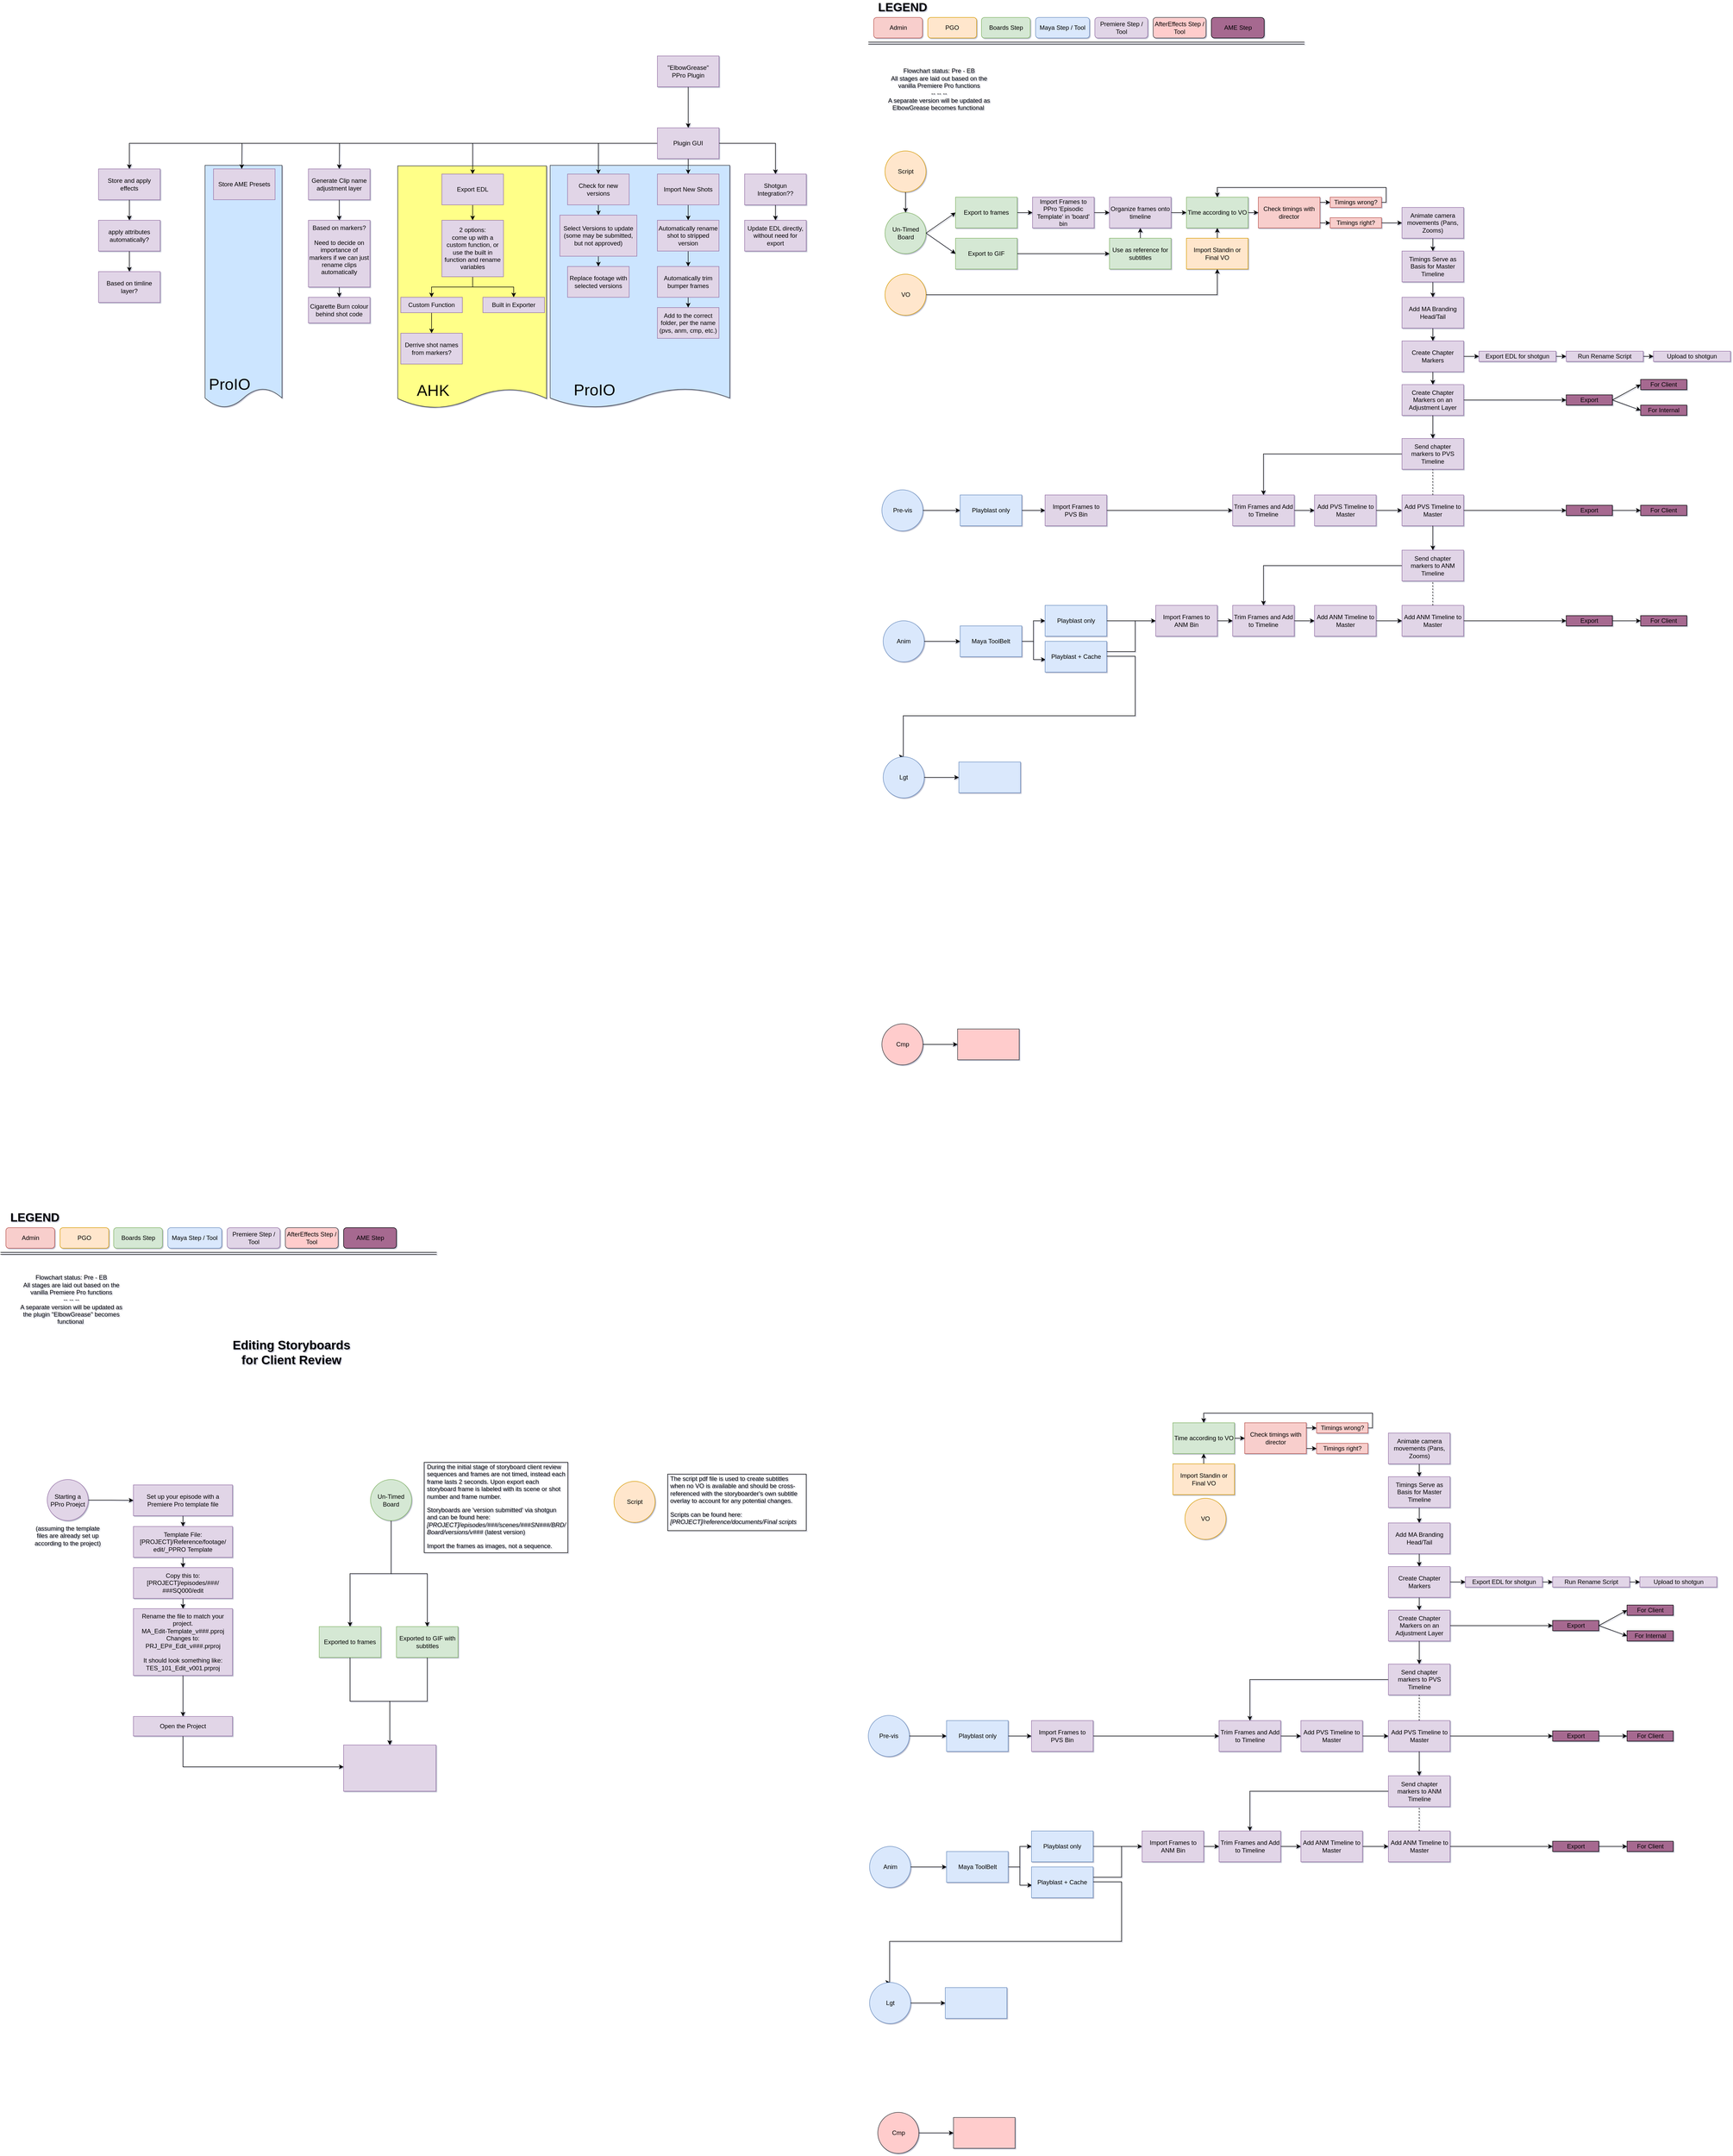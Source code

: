 <mxfile version="11.0.9" type="github"><diagram id="CCXeJW7M9jx39fnr2ovB" name="Page-1"><mxGraphModel dx="4026" dy="2497" grid="1" gridSize="10" guides="1" tooltips="1" connect="1" arrows="1" fold="1" page="1" pageScale="1" pageWidth="850" pageHeight="1100" background="none" math="0" shadow="1"><root><mxCell id="0"/><mxCell id="1" parent="0"/><mxCell id="ru_FX4E7U-j9uTD9E1Ja-17" value="" style="group" vertex="1" connectable="0" parent="1"><mxGeometry x="-1312.5" y="328" width="170" height="472" as="geometry"/></mxCell><mxCell id="ru_FX4E7U-j9uTD9E1Ja-15" value="" style="shape=document;whiteSpace=wrap;html=1;boundedLbl=1;size=0.08;fillColor=#cce5ff;strokeColor=#36393d;" vertex="1" parent="ru_FX4E7U-j9uTD9E1Ja-17"><mxGeometry x="20" width="150" height="472" as="geometry"/></mxCell><mxCell id="ru_FX4E7U-j9uTD9E1Ja-16" value="ProIO&lt;br style=&quot;font-size: 31px;&quot;&gt;" style="text;html=1;strokeColor=none;fillColor=none;align=center;verticalAlign=middle;whiteSpace=wrap;rounded=0;fontSize=31;" vertex="1" parent="ru_FX4E7U-j9uTD9E1Ja-17"><mxGeometry y="396" width="135" height="60" as="geometry"/></mxCell><mxCell id="ru_FX4E7U-j9uTD9E1Ja-13" value="" style="group" vertex="1" connectable="0" parent="1"><mxGeometry x="-917" y="329" width="316" height="472" as="geometry"/></mxCell><mxCell id="ru_FX4E7U-j9uTD9E1Ja-11" value="" style="shape=document;whiteSpace=wrap;html=1;boundedLbl=1;size=0.08;fillColor=#ffff88;strokeColor=#36393d;" vertex="1" parent="ru_FX4E7U-j9uTD9E1Ja-13"><mxGeometry width="290" height="472" as="geometry"/></mxCell><mxCell id="ru_FX4E7U-j9uTD9E1Ja-12" value="AHK" style="text;html=1;strokeColor=none;fillColor=none;align=center;verticalAlign=middle;whiteSpace=wrap;rounded=0;fontSize=31;" vertex="1" parent="ru_FX4E7U-j9uTD9E1Ja-13"><mxGeometry x="15.2" y="407" width="108" height="60" as="geometry"/></mxCell><mxCell id="ru_FX4E7U-j9uTD9E1Ja-6" value="" style="group" vertex="1" connectable="0" parent="1"><mxGeometry x="-620" y="328" width="350" height="472" as="geometry"/></mxCell><mxCell id="ru_FX4E7U-j9uTD9E1Ja-1" value="" style="shape=document;whiteSpace=wrap;html=1;boundedLbl=1;size=0.08;fillColor=#cce5ff;strokeColor=#36393d;" vertex="1" parent="ru_FX4E7U-j9uTD9E1Ja-6"><mxGeometry width="350" height="472" as="geometry"/></mxCell><mxCell id="ru_FX4E7U-j9uTD9E1Ja-4" value="ProIO&lt;br style=&quot;font-size: 31px;&quot;&gt;" style="text;html=1;strokeColor=none;fillColor=none;align=center;verticalAlign=middle;whiteSpace=wrap;rounded=0;fontSize=31;" vertex="1" parent="ru_FX4E7U-j9uTD9E1Ja-6"><mxGeometry x="19" y="407" width="135" height="60" as="geometry"/></mxCell><mxCell id="S4QCxYn6otUafmFbAQv0-1" value="Pre-vis" style="ellipse;whiteSpace=wrap;html=1;aspect=fixed;fillColor=#dae8fc;strokeColor=#6c8ebf;" parent="1" vertex="1"><mxGeometry x="26.5" y="960" width="80" height="80" as="geometry"/></mxCell><mxCell id="S4QCxYn6otUafmFbAQv0-4" value="" style="endArrow=classic;html=1;exitX=1;exitY=0.5;exitDx=0;exitDy=0;entryX=0;entryY=0.5;entryDx=0;entryDy=0;fillColor=#dae8fc;strokeColor=#000000;" parent="1" source="S4QCxYn6otUafmFbAQv0-1" target="z_4vQgYtqCrbbHdfwWRi-2" edge="1"><mxGeometry width="50" height="50" relative="1" as="geometry"><mxPoint x="26.5" y="1110" as="sourcePoint"/><mxPoint x="177" y="1000" as="targetPoint"/></mxGeometry></mxCell><mxCell id="S4QCxYn6otUafmFbAQv0-5" value="Un-Timed Board" style="ellipse;whiteSpace=wrap;html=1;aspect=fixed;fillColor=#d5e8d4;strokeColor=#82b366;" parent="1" vertex="1"><mxGeometry x="32.5" y="420" width="80" height="80" as="geometry"/></mxCell><mxCell id="2LvJmRA9mDnXVUI-L1Ei-2" style="edgeStyle=orthogonalEdgeStyle;rounded=0;orthogonalLoop=1;jettySize=auto;html=1;entryX=0;entryY=0.5;entryDx=0;entryDy=0;" parent="1" source="S4QCxYn6otUafmFbAQv0-6" target="2LvJmRA9mDnXVUI-L1Ei-1" edge="1"><mxGeometry relative="1" as="geometry"/></mxCell><mxCell id="S4QCxYn6otUafmFbAQv0-6" value="Export to frames" style="rounded=0;whiteSpace=wrap;html=1;fillColor=#d5e8d4;strokeColor=#82b366;" parent="1" vertex="1"><mxGeometry x="170" y="390" width="120" height="60" as="geometry"/></mxCell><mxCell id="S4QCxYn6otUafmFbAQv0-7" value="" style="endArrow=classic;html=1;exitX=1;exitY=0.5;exitDx=0;exitDy=0;entryX=0;entryY=0.5;entryDx=0;entryDy=0;" parent="1" source="S4QCxYn6otUafmFbAQv0-5" target="S4QCxYn6otUafmFbAQv0-6" edge="1"><mxGeometry width="50" height="50" relative="1" as="geometry"><mxPoint x="100" y="470" as="sourcePoint"/><mxPoint x="170" y="470" as="targetPoint"/></mxGeometry></mxCell><mxCell id="S4QCxYn6otUafmFbAQv0-11" style="edgeStyle=orthogonalEdgeStyle;rounded=0;orthogonalLoop=1;jettySize=auto;html=1;entryX=0;entryY=0.5;entryDx=0;entryDy=0;" parent="1" source="S4QCxYn6otUafmFbAQv0-8" target="S4QCxYn6otUafmFbAQv0-10" edge="1"><mxGeometry relative="1" as="geometry"><Array as="points"><mxPoint x="430" y="500"/><mxPoint x="430" y="500"/></Array></mxGeometry></mxCell><mxCell id="S4QCxYn6otUafmFbAQv0-8" value="Export to GIF" style="rounded=0;whiteSpace=wrap;html=1;fillColor=#d5e8d4;strokeColor=#82b366;" parent="1" vertex="1"><mxGeometry x="170" y="470" width="120" height="60" as="geometry"/></mxCell><mxCell id="S4QCxYn6otUafmFbAQv0-9" value="" style="endArrow=classic;html=1;exitX=1;exitY=0.5;exitDx=0;exitDy=0;entryX=0;entryY=0.5;entryDx=0;entryDy=0;" parent="1" source="S4QCxYn6otUafmFbAQv0-5" target="S4QCxYn6otUafmFbAQv0-8" edge="1"><mxGeometry width="50" height="50" relative="1" as="geometry"><mxPoint x="20" y="720" as="sourcePoint"/><mxPoint x="70" y="670" as="targetPoint"/></mxGeometry></mxCell><mxCell id="2LvJmRA9mDnXVUI-L1Ei-6" style="edgeStyle=orthogonalEdgeStyle;rounded=0;orthogonalLoop=1;jettySize=auto;html=1;exitX=0.5;exitY=0;exitDx=0;exitDy=0;entryX=0.5;entryY=1;entryDx=0;entryDy=0;" parent="1" source="S4QCxYn6otUafmFbAQv0-10" target="2LvJmRA9mDnXVUI-L1Ei-3" edge="1"><mxGeometry relative="1" as="geometry"/></mxCell><mxCell id="S4QCxYn6otUafmFbAQv0-10" value="Use as reference for subtitles" style="rounded=0;whiteSpace=wrap;html=1;fillColor=#d5e8d4;strokeColor=#82b366;" parent="1" vertex="1"><mxGeometry x="470" y="470" width="120" height="60" as="geometry"/></mxCell><mxCell id="2LvJmRA9mDnXVUI-L1Ei-4" style="edgeStyle=orthogonalEdgeStyle;rounded=0;orthogonalLoop=1;jettySize=auto;html=1;entryX=0;entryY=0.5;entryDx=0;entryDy=0;" parent="1" source="2LvJmRA9mDnXVUI-L1Ei-1" target="2LvJmRA9mDnXVUI-L1Ei-3" edge="1"><mxGeometry relative="1" as="geometry"/></mxCell><mxCell id="2LvJmRA9mDnXVUI-L1Ei-1" value="Import Frames to PPro 'Episodic Template' in 'board' bin&lt;br&gt;" style="rounded=0;whiteSpace=wrap;html=1;fillColor=#e1d5e7;strokeColor=#9673a6;" parent="1" vertex="1"><mxGeometry x="320" y="390" width="120" height="60" as="geometry"/></mxCell><mxCell id="v14WKormeMVv1eBh9IGO-12" style="edgeStyle=orthogonalEdgeStyle;rounded=0;orthogonalLoop=1;jettySize=auto;html=1;exitX=1;exitY=0.5;exitDx=0;exitDy=0;entryX=0;entryY=0.5;entryDx=0;entryDy=0;" parent="1" source="2LvJmRA9mDnXVUI-L1Ei-3" target="v14WKormeMVv1eBh9IGO-30" edge="1"><mxGeometry relative="1" as="geometry"><mxPoint x="610" y="470" as="targetPoint"/></mxGeometry></mxCell><mxCell id="2LvJmRA9mDnXVUI-L1Ei-3" value="Organize frames onto timeline" style="rounded=0;whiteSpace=wrap;html=1;fillColor=#e1d5e7;strokeColor=#9673a6;" parent="1" vertex="1"><mxGeometry x="470" y="390" width="120" height="60" as="geometry"/></mxCell><mxCell id="2LvJmRA9mDnXVUI-L1Ei-7" value="Maya Step / Tool" style="rounded=1;whiteSpace=wrap;html=1;fillColor=#dae8fc;strokeColor=#6c8ebf;" parent="1" vertex="1"><mxGeometry x="326" y="40" width="105" height="40" as="geometry"/></mxCell><mxCell id="2LvJmRA9mDnXVUI-L1Ei-8" value="Premiere Step / Tool&lt;br&gt;" style="rounded=1;whiteSpace=wrap;html=1;fillColor=#e1d5e7;strokeColor=#9673a6;" parent="1" vertex="1"><mxGeometry x="441.5" y="40" width="103" height="40" as="geometry"/></mxCell><mxCell id="2LvJmRA9mDnXVUI-L1Ei-10" value="&lt;b&gt;&lt;font style=&quot;font-size: 23px&quot;&gt;LEGEND&lt;br&gt;&lt;/font&gt;&lt;/b&gt;" style="text;html=1;strokeColor=none;fillColor=none;align=center;verticalAlign=middle;whiteSpace=wrap;rounded=0;" parent="1" vertex="1"><mxGeometry x="46.5" y="10" width="40" height="20" as="geometry"/></mxCell><mxCell id="v14WKormeMVv1eBh9IGO-1" value="Boards Step" style="rounded=1;whiteSpace=wrap;html=1;fillColor=#d5e8d4;strokeColor=#82b366;" parent="1" vertex="1"><mxGeometry x="220.5" y="40" width="95" height="40" as="geometry"/></mxCell><mxCell id="v14WKormeMVv1eBh9IGO-3" value="" style="shape=link;html=1;" parent="1" edge="1"><mxGeometry width="50" height="50" relative="1" as="geometry"><mxPoint y="90" as="sourcePoint"/><mxPoint x="850" y="90" as="targetPoint"/></mxGeometry></mxCell><mxCell id="v14WKormeMVv1eBh9IGO-15" style="edgeStyle=orthogonalEdgeStyle;rounded=0;orthogonalLoop=1;jettySize=auto;html=1;exitX=1;exitY=0.5;exitDx=0;exitDy=0;" parent="1" source="v14WKormeMVv1eBh9IGO-11" target="v14WKormeMVv1eBh9IGO-14" edge="1"><mxGeometry relative="1" as="geometry"><Array as="points"><mxPoint x="820" y="420"/></Array></mxGeometry></mxCell><mxCell id="Ts9fBHX29VsHCjSDfi2a-40" style="edgeStyle=orthogonalEdgeStyle;rounded=0;orthogonalLoop=1;jettySize=auto;html=1;entryX=0;entryY=0.5;entryDx=0;entryDy=0;strokeColor=#000000;" parent="1" source="v14WKormeMVv1eBh9IGO-11" target="v14WKormeMVv1eBh9IGO-16" edge="1"><mxGeometry relative="1" as="geometry"><Array as="points"><mxPoint x="890" y="400"/><mxPoint x="890" y="400"/></Array></mxGeometry></mxCell><mxCell id="v14WKormeMVv1eBh9IGO-11" value="Check timings with director&lt;br&gt;" style="rounded=0;whiteSpace=wrap;html=1;fillColor=#f8cecc;strokeColor=#b85450;" parent="1" vertex="1"><mxGeometry x="760" y="390" width="120" height="60" as="geometry"/></mxCell><mxCell id="v14WKormeMVv1eBh9IGO-21" style="edgeStyle=orthogonalEdgeStyle;rounded=0;orthogonalLoop=1;jettySize=auto;html=1;" parent="1" source="v14WKormeMVv1eBh9IGO-14" target="v14WKormeMVv1eBh9IGO-20" edge="1"><mxGeometry relative="1" as="geometry"/></mxCell><mxCell id="v14WKormeMVv1eBh9IGO-14" value="Timings right?" style="rounded=0;whiteSpace=wrap;html=1;fillColor=#f8cecc;strokeColor=#b85450;" parent="1" vertex="1"><mxGeometry x="900" y="430" width="100" height="20" as="geometry"/></mxCell><mxCell id="Ts9fBHX29VsHCjSDfi2a-41" style="edgeStyle=orthogonalEdgeStyle;rounded=0;orthogonalLoop=1;jettySize=auto;html=1;exitX=0.5;exitY=1;exitDx=0;exitDy=0;entryX=0.5;entryY=0;entryDx=0;entryDy=0;strokeColor=#000000;" parent="1" source="v14WKormeMVv1eBh9IGO-20" target="l83W7AW_iVrEGQ6RDGTZ-20" edge="1"><mxGeometry relative="1" as="geometry"/></mxCell><mxCell id="v14WKormeMVv1eBh9IGO-20" value="Animate camera movements (Pans, Zooms)" style="rounded=0;whiteSpace=wrap;html=1;fillColor=#e1d5e7;strokeColor=#9673a6;" parent="1" vertex="1"><mxGeometry x="1040" y="410" width="120" height="60" as="geometry"/></mxCell><mxCell id="l83W7AW_iVrEGQ6RDGTZ-11" value="Export" style="rounded=0;whiteSpace=wrap;html=1;fillColor=#A66990;strokeColor=#000000;" parent="1" vertex="1"><mxGeometry x="1360" y="775" width="90" height="20" as="geometry"/></mxCell><mxCell id="l83W7AW_iVrEGQ6RDGTZ-14" value="For Client" style="rounded=0;whiteSpace=wrap;html=1;fillColor=#A66990;strokeColor=#000000;" parent="1" vertex="1"><mxGeometry x="1505" y="745" width="90" height="20" as="geometry"/></mxCell><mxCell id="v14WKormeMVv1eBh9IGO-22" value="Admin&lt;br&gt;" style="rounded=1;whiteSpace=wrap;html=1;fillColor=#f8cecc;strokeColor=#b85450;" parent="1" vertex="1"><mxGeometry x="10.5" y="40" width="95" height="40" as="geometry"/></mxCell><mxCell id="v14WKormeMVv1eBh9IGO-24" value="PGO&lt;br&gt;" style="rounded=1;whiteSpace=wrap;html=1;fillColor=#ffe6cc;strokeColor=#d79b00;" parent="1" vertex="1"><mxGeometry x="116" y="40" width="95" height="40" as="geometry"/></mxCell><mxCell id="v14WKormeMVv1eBh9IGO-27" style="edgeStyle=orthogonalEdgeStyle;rounded=0;orthogonalLoop=1;jettySize=auto;html=1;entryX=0.5;entryY=0;entryDx=0;entryDy=0;" parent="1" source="v14WKormeMVv1eBh9IGO-26" target="S4QCxYn6otUafmFbAQv0-5" edge="1"><mxGeometry relative="1" as="geometry"/></mxCell><mxCell id="v14WKormeMVv1eBh9IGO-26" value="Script" style="ellipse;whiteSpace=wrap;html=1;aspect=fixed;fillColor=#ffe6cc;strokeColor=#d79b00;" parent="1" vertex="1"><mxGeometry x="32.5" y="300" width="80" height="80" as="geometry"/></mxCell><mxCell id="l83W7AW_iVrEGQ6RDGTZ-4" style="edgeStyle=orthogonalEdgeStyle;rounded=0;orthogonalLoop=1;jettySize=auto;html=1;exitX=0.5;exitY=0;exitDx=0;exitDy=0;entryX=0.5;entryY=1;entryDx=0;entryDy=0;" parent="1" source="v14WKormeMVv1eBh9IGO-28" target="v14WKormeMVv1eBh9IGO-33" edge="1"><mxGeometry relative="1" as="geometry"><Array as="points"><mxPoint x="73" y="580"/><mxPoint x="680" y="580"/></Array></mxGeometry></mxCell><mxCell id="v14WKormeMVv1eBh9IGO-28" value="VO" style="ellipse;whiteSpace=wrap;html=1;aspect=fixed;fillColor=#ffe6cc;strokeColor=#d79b00;" parent="1" vertex="1"><mxGeometry x="32.5" y="540" width="80" height="80" as="geometry"/></mxCell><mxCell id="l83W7AW_iVrEGQ6RDGTZ-6" style="edgeStyle=orthogonalEdgeStyle;rounded=0;orthogonalLoop=1;jettySize=auto;html=1;entryX=0;entryY=0.5;entryDx=0;entryDy=0;" parent="1" source="v14WKormeMVv1eBh9IGO-30" target="v14WKormeMVv1eBh9IGO-11" edge="1"><mxGeometry relative="1" as="geometry"/></mxCell><mxCell id="v14WKormeMVv1eBh9IGO-30" value="Time according to VO" style="rounded=0;whiteSpace=wrap;html=1;fillColor=#d5e8d4;strokeColor=#82b366;" parent="1" vertex="1"><mxGeometry x="620" y="390" width="120" height="60" as="geometry"/></mxCell><mxCell id="l83W7AW_iVrEGQ6RDGTZ-9" style="edgeStyle=orthogonalEdgeStyle;rounded=0;orthogonalLoop=1;jettySize=auto;html=1;entryX=0.5;entryY=0;entryDx=0;entryDy=0;" parent="1" source="v14WKormeMVv1eBh9IGO-16" target="v14WKormeMVv1eBh9IGO-30" edge="1"><mxGeometry relative="1" as="geometry"><Array as="points"><mxPoint x="1009" y="400"/><mxPoint x="1009" y="371"/><mxPoint x="680" y="371"/></Array></mxGeometry></mxCell><mxCell id="v14WKormeMVv1eBh9IGO-16" value="Timings wrong?" style="rounded=0;whiteSpace=wrap;html=1;fillColor=#f8cecc;strokeColor=#b85450;" parent="1" vertex="1"><mxGeometry x="900" y="390" width="100" height="20" as="geometry"/></mxCell><mxCell id="l83W7AW_iVrEGQ6RDGTZ-5" style="edgeStyle=orthogonalEdgeStyle;rounded=0;orthogonalLoop=1;jettySize=auto;html=1;exitX=0.5;exitY=0;exitDx=0;exitDy=0;entryX=0.5;entryY=1;entryDx=0;entryDy=0;" parent="1" source="v14WKormeMVv1eBh9IGO-33" target="v14WKormeMVv1eBh9IGO-30" edge="1"><mxGeometry relative="1" as="geometry"/></mxCell><mxCell id="v14WKormeMVv1eBh9IGO-33" value="Import Standin or Final VO" style="rounded=0;whiteSpace=wrap;html=1;fillColor=#ffe6cc;strokeColor=#d79b00;" parent="1" vertex="1"><mxGeometry x="620" y="470" width="120" height="60" as="geometry"/></mxCell><mxCell id="Ts9fBHX29VsHCjSDfi2a-33" value="" style="edgeStyle=orthogonalEdgeStyle;rounded=0;orthogonalLoop=1;jettySize=auto;html=1;strokeColor=#000000;" parent="1" source="z_4vQgYtqCrbbHdfwWRi-2" target="Ts9fBHX29VsHCjSDfi2a-32" edge="1"><mxGeometry relative="1" as="geometry"/></mxCell><mxCell id="z_4vQgYtqCrbbHdfwWRi-2" value="Playblast only" style="rounded=0;whiteSpace=wrap;html=1;fillColor=#dae8fc;strokeColor=#6c8ebf;" parent="1" vertex="1"><mxGeometry x="179" y="970" width="120" height="60" as="geometry"/></mxCell><mxCell id="Ts9fBHX29VsHCjSDfi2a-35" value="" style="edgeStyle=orthogonalEdgeStyle;rounded=0;orthogonalLoop=1;jettySize=auto;html=1;strokeColor=#000000;" parent="1" source="Ts9fBHX29VsHCjSDfi2a-32" target="Ts9fBHX29VsHCjSDfi2a-34" edge="1"><mxGeometry relative="1" as="geometry"/></mxCell><mxCell id="Ts9fBHX29VsHCjSDfi2a-32" value="Import Frames to PVS Bin" style="rounded=0;whiteSpace=wrap;html=1;fillColor=#e1d5e7;strokeColor=#9673a6;" parent="1" vertex="1"><mxGeometry x="344.5" y="970" width="120" height="60" as="geometry"/></mxCell><mxCell id="Ts9fBHX29VsHCjSDfi2a-47" value="" style="edgeStyle=orthogonalEdgeStyle;rounded=0;orthogonalLoop=1;jettySize=auto;html=1;strokeColor=#000000;" parent="1" source="Ts9fBHX29VsHCjSDfi2a-34" target="Ts9fBHX29VsHCjSDfi2a-46" edge="1"><mxGeometry relative="1" as="geometry"/></mxCell><mxCell id="Ts9fBHX29VsHCjSDfi2a-34" value="Trim Frames and Add to Timeline" style="rounded=0;whiteSpace=wrap;html=1;fillColor=#e1d5e7;strokeColor=#9673a6;" parent="1" vertex="1"><mxGeometry x="710" y="970" width="120" height="60" as="geometry"/></mxCell><mxCell id="Ts9fBHX29VsHCjSDfi2a-50" value="" style="edgeStyle=orthogonalEdgeStyle;rounded=0;orthogonalLoop=1;jettySize=auto;html=1;strokeColor=#000000;" parent="1" source="Ts9fBHX29VsHCjSDfi2a-46" target="Ts9fBHX29VsHCjSDfi2a-49" edge="1"><mxGeometry relative="1" as="geometry"/></mxCell><mxCell id="Ts9fBHX29VsHCjSDfi2a-46" value="Add PVS Timeline to Master" style="rounded=0;whiteSpace=wrap;html=1;fillColor=#e1d5e7;strokeColor=#9673a6;" parent="1" vertex="1"><mxGeometry x="869.5" y="970" width="120" height="60" as="geometry"/></mxCell><mxCell id="Ts9fBHX29VsHCjSDfi2a-79" style="edgeStyle=orthogonalEdgeStyle;rounded=0;orthogonalLoop=1;jettySize=auto;html=1;entryX=0;entryY=0.5;entryDx=0;entryDy=0;strokeColor=#000000;" parent="1" source="Ts9fBHX29VsHCjSDfi2a-49" target="Ts9fBHX29VsHCjSDfi2a-54" edge="1"><mxGeometry relative="1" as="geometry"/></mxCell><mxCell id="Ts9fBHX29VsHCjSDfi2a-49" value="Add PVS Timeline to Master" style="rounded=0;whiteSpace=wrap;html=1;fillColor=#e1d5e7;strokeColor=#9673a6;" parent="1" vertex="1"><mxGeometry x="1040" y="970" width="120" height="60" as="geometry"/></mxCell><mxCell id="Ts9fBHX29VsHCjSDfi2a-84" style="edgeStyle=orthogonalEdgeStyle;rounded=0;orthogonalLoop=1;jettySize=auto;html=1;entryX=0;entryY=0.5;entryDx=0;entryDy=0;strokeColor=#000000;" parent="1" source="Ts9fBHX29VsHCjSDfi2a-52" target="Ts9fBHX29VsHCjSDfi2a-80" edge="1"><mxGeometry relative="1" as="geometry"/></mxCell><mxCell id="Ts9fBHX29VsHCjSDfi2a-52" value="Add ANM Timeline to Master" style="rounded=0;whiteSpace=wrap;html=1;fillColor=#e1d5e7;strokeColor=#9673a6;" parent="1" vertex="1"><mxGeometry x="1040" y="1185" width="120" height="60" as="geometry"/></mxCell><mxCell id="z_4vQgYtqCrbbHdfwWRi-6" value="Anim" style="ellipse;whiteSpace=wrap;html=1;aspect=fixed;fillColor=#dae8fc;strokeColor=#6c8ebf;" parent="1" vertex="1"><mxGeometry x="29" y="1215" width="80" height="80" as="geometry"/></mxCell><mxCell id="z_4vQgYtqCrbbHdfwWRi-7" style="edgeStyle=orthogonalEdgeStyle;rounded=0;orthogonalLoop=1;jettySize=auto;html=1;fillColor=#dae8fc;strokeColor=#000000;" parent="1" source="z_4vQgYtqCrbbHdfwWRi-9" target="z_4vQgYtqCrbbHdfwWRi-11" edge="1"><mxGeometry relative="1" as="geometry"/></mxCell><mxCell id="z_4vQgYtqCrbbHdfwWRi-8" style="edgeStyle=orthogonalEdgeStyle;rounded=0;orthogonalLoop=1;jettySize=auto;html=1;exitX=1;exitY=0.5;exitDx=0;exitDy=0;entryX=0.008;entryY=0.592;entryDx=0;entryDy=0;entryPerimeter=0;fillColor=#dae8fc;strokeColor=#000000;" parent="1" source="z_4vQgYtqCrbbHdfwWRi-9" target="z_4vQgYtqCrbbHdfwWRi-12" edge="1"><mxGeometry relative="1" as="geometry"><mxPoint x="319.5" y="1305" as="targetPoint"/></mxGeometry></mxCell><mxCell id="z_4vQgYtqCrbbHdfwWRi-9" value="Maya ToolBelt" style="rounded=0;whiteSpace=wrap;html=1;fillColor=#dae8fc;strokeColor=#6c8ebf;" parent="1" vertex="1"><mxGeometry x="179" y="1225" width="120" height="60" as="geometry"/></mxCell><mxCell id="z_4vQgYtqCrbbHdfwWRi-10" value="" style="endArrow=classic;html=1;exitX=1;exitY=0.5;exitDx=0;exitDy=0;entryX=0;entryY=0.5;entryDx=0;entryDy=0;fillColor=#dae8fc;strokeColor=#000000;" parent="1" source="z_4vQgYtqCrbbHdfwWRi-6" target="z_4vQgYtqCrbbHdfwWRi-9" edge="1"><mxGeometry width="50" height="50" relative="1" as="geometry"><mxPoint x="29" y="1365" as="sourcePoint"/><mxPoint x="79" y="1315" as="targetPoint"/></mxGeometry></mxCell><mxCell id="z_4vQgYtqCrbbHdfwWRi-15" style="edgeStyle=orthogonalEdgeStyle;rounded=0;orthogonalLoop=1;jettySize=auto;html=1;fillColor=#dae8fc;strokeColor=#000000;" parent="1" source="z_4vQgYtqCrbbHdfwWRi-11" edge="1"><mxGeometry relative="1" as="geometry"><mxPoint x="580" y="1215" as="targetPoint"/></mxGeometry></mxCell><mxCell id="z_4vQgYtqCrbbHdfwWRi-11" value="Playblast only" style="rounded=0;whiteSpace=wrap;html=1;fillColor=#dae8fc;strokeColor=#6c8ebf;" parent="1" vertex="1"><mxGeometry x="344.5" y="1185" width="120" height="60" as="geometry"/></mxCell><mxCell id="z_4vQgYtqCrbbHdfwWRi-14" style="edgeStyle=orthogonalEdgeStyle;rounded=0;orthogonalLoop=1;jettySize=auto;html=1;fillColor=#dae8fc;strokeColor=#000000;entryX=0;entryY=0.5;entryDx=0;entryDy=0;" parent="1" source="z_4vQgYtqCrbbHdfwWRi-12" target="Ts9fBHX29VsHCjSDfi2a-62" edge="1"><mxGeometry relative="1" as="geometry"><mxPoint x="580" y="1215" as="targetPoint"/><Array as="points"><mxPoint x="520" y="1275"/><mxPoint x="520" y="1215"/></Array></mxGeometry></mxCell><mxCell id="z_4vQgYtqCrbbHdfwWRi-16" style="edgeStyle=orthogonalEdgeStyle;rounded=0;orthogonalLoop=1;jettySize=auto;html=1;fillColor=#dae8fc;strokeColor=#000000;entryX=0.5;entryY=0;entryDx=0;entryDy=0;" parent="1" source="z_4vQgYtqCrbbHdfwWRi-12" target="l83W7AW_iVrEGQ6RDGTZ-1" edge="1"><mxGeometry relative="1" as="geometry"><mxPoint x="80" y="1685" as="targetPoint"/><Array as="points"><mxPoint x="520" y="1284"/><mxPoint x="520" y="1400"/><mxPoint x="68" y="1400"/></Array></mxGeometry></mxCell><mxCell id="z_4vQgYtqCrbbHdfwWRi-12" value="Playblast + Cache" style="rounded=0;whiteSpace=wrap;html=1;fillColor=#dae8fc;strokeColor=#6c8ebf;" parent="1" vertex="1"><mxGeometry x="344.5" y="1255" width="120" height="60" as="geometry"/></mxCell><mxCell id="l83W7AW_iVrEGQ6RDGTZ-1" value="Lgt" style="ellipse;whiteSpace=wrap;html=1;aspect=fixed;fillColor=#dae8fc;strokeColor=#6c8ebf;" parent="1" vertex="1"><mxGeometry x="29" y="1480" width="80" height="80" as="geometry"/></mxCell><mxCell id="l83W7AW_iVrEGQ6RDGTZ-2" value="" style="rounded=0;whiteSpace=wrap;html=1;fillColor=#dae8fc;strokeColor=#6c8ebf;" parent="1" vertex="1"><mxGeometry x="176.5" y="1490" width="120" height="60" as="geometry"/></mxCell><mxCell id="l83W7AW_iVrEGQ6RDGTZ-3" value="" style="endArrow=classic;html=1;exitX=1;exitY=0.5;exitDx=0;exitDy=0;entryX=0;entryY=0.5;entryDx=0;entryDy=0;fillColor=#dae8fc;strokeColor=#000000;" parent="1" source="l83W7AW_iVrEGQ6RDGTZ-1" target="l83W7AW_iVrEGQ6RDGTZ-2" edge="1"><mxGeometry width="50" height="50" relative="1" as="geometry"><mxPoint x="26.5" y="1630" as="sourcePoint"/><mxPoint x="76.5" y="1580" as="targetPoint"/></mxGeometry></mxCell><mxCell id="l83W7AW_iVrEGQ6RDGTZ-17" value="" style="endArrow=classic;html=1;strokeColor=#000000;exitX=1;exitY=0.5;exitDx=0;exitDy=0;entryX=0;entryY=0.5;entryDx=0;entryDy=0;" parent="1" source="l83W7AW_iVrEGQ6RDGTZ-11" target="l83W7AW_iVrEGQ6RDGTZ-14" edge="1"><mxGeometry width="50" height="50" relative="1" as="geometry"><mxPoint x="1450" y="800" as="sourcePoint"/><mxPoint x="1500" y="750" as="targetPoint"/></mxGeometry></mxCell><mxCell id="l83W7AW_iVrEGQ6RDGTZ-18" value="For Internal" style="rounded=0;whiteSpace=wrap;html=1;fillColor=#A66990;strokeColor=#000000;" parent="1" vertex="1"><mxGeometry x="1505" y="795" width="90" height="20" as="geometry"/></mxCell><mxCell id="l83W7AW_iVrEGQ6RDGTZ-19" value="" style="endArrow=classic;html=1;strokeColor=#000000;exitX=1;exitY=0.5;exitDx=0;exitDy=0;entryX=0;entryY=0.5;entryDx=0;entryDy=0;" parent="1" source="l83W7AW_iVrEGQ6RDGTZ-11" target="l83W7AW_iVrEGQ6RDGTZ-18" edge="1"><mxGeometry width="50" height="50" relative="1" as="geometry"><mxPoint x="1460" y="795" as="sourcePoint"/><mxPoint x="1515" y="765" as="targetPoint"/></mxGeometry></mxCell><mxCell id="l83W7AW_iVrEGQ6RDGTZ-23" value="" style="edgeStyle=orthogonalEdgeStyle;rounded=0;orthogonalLoop=1;jettySize=auto;html=1;strokeColor=#000000;" parent="1" source="l83W7AW_iVrEGQ6RDGTZ-20" target="l83W7AW_iVrEGQ6RDGTZ-22" edge="1"><mxGeometry relative="1" as="geometry"/></mxCell><mxCell id="l83W7AW_iVrEGQ6RDGTZ-20" value="Timings Serve as Basis for Master Timeline" style="rounded=0;whiteSpace=wrap;html=1;fillColor=#e1d5e7;strokeColor=#9673a6;" parent="1" vertex="1"><mxGeometry x="1040" y="495" width="120" height="60" as="geometry"/></mxCell><mxCell id="Ts9fBHX29VsHCjSDfi2a-10" value="" style="edgeStyle=orthogonalEdgeStyle;rounded=0;orthogonalLoop=1;jettySize=auto;html=1;" parent="1" source="l83W7AW_iVrEGQ6RDGTZ-22" target="Ts9fBHX29VsHCjSDfi2a-9" edge="1"><mxGeometry relative="1" as="geometry"/></mxCell><mxCell id="l83W7AW_iVrEGQ6RDGTZ-22" value="Add MA Branding Head/Tail" style="rounded=0;whiteSpace=wrap;html=1;fillColor=#e1d5e7;strokeColor=#9673a6;" parent="1" vertex="1"><mxGeometry x="1040" y="585" width="120" height="60" as="geometry"/></mxCell><mxCell id="Ts9fBHX29VsHCjSDfi2a-18" style="edgeStyle=orthogonalEdgeStyle;rounded=0;orthogonalLoop=1;jettySize=auto;html=1;" parent="1" source="Ts9fBHX29VsHCjSDfi2a-9" target="Ts9fBHX29VsHCjSDfi2a-13" edge="1"><mxGeometry relative="1" as="geometry"/></mxCell><mxCell id="Ts9fBHX29VsHCjSDfi2a-29" value="" style="edgeStyle=orthogonalEdgeStyle;rounded=0;orthogonalLoop=1;jettySize=auto;html=1;" parent="1" source="Ts9fBHX29VsHCjSDfi2a-9" target="Ts9fBHX29VsHCjSDfi2a-28" edge="1"><mxGeometry relative="1" as="geometry"/></mxCell><mxCell id="Ts9fBHX29VsHCjSDfi2a-9" value="Create Chapter Markers" style="rounded=0;whiteSpace=wrap;html=1;fillColor=#e1d5e7;strokeColor=#9673a6;" parent="1" vertex="1"><mxGeometry x="1040" y="670" width="120" height="60" as="geometry"/></mxCell><mxCell id="Ts9fBHX29VsHCjSDfi2a-85" style="edgeStyle=orthogonalEdgeStyle;rounded=0;orthogonalLoop=1;jettySize=auto;html=1;entryX=0;entryY=0.5;entryDx=0;entryDy=0;strokeColor=#000000;" parent="1" source="Ts9fBHX29VsHCjSDfi2a-28" target="l83W7AW_iVrEGQ6RDGTZ-11" edge="1"><mxGeometry relative="1" as="geometry"/></mxCell><mxCell id="Ts9fBHX29VsHCjSDfi2a-28" value="Create Chapter Markers on an Adjustment Layer" style="rounded=0;whiteSpace=wrap;html=1;fillColor=#e1d5e7;strokeColor=#9673a6;" parent="1" vertex="1"><mxGeometry x="1040" y="755" width="120" height="60" as="geometry"/></mxCell><mxCell id="Ts9fBHX29VsHCjSDfi2a-44" style="edgeStyle=orthogonalEdgeStyle;rounded=0;orthogonalLoop=1;jettySize=auto;html=1;strokeColor=#000000;" parent="1" source="Ts9fBHX29VsHCjSDfi2a-38" target="Ts9fBHX29VsHCjSDfi2a-34" edge="1"><mxGeometry relative="1" as="geometry"/></mxCell><mxCell id="l83W7AW_iVrEGQ6RDGTZ-30" value="" style="edgeStyle=orthogonalEdgeStyle;rounded=0;orthogonalLoop=1;jettySize=auto;html=1;strokeColor=#000000;" parent="1" source="l83W7AW_iVrEGQ6RDGTZ-24" target="l83W7AW_iVrEGQ6RDGTZ-29" edge="1"><mxGeometry relative="1" as="geometry"/></mxCell><mxCell id="l83W7AW_iVrEGQ6RDGTZ-24" value="&quot;ElbowGrease&quot;&lt;br&gt;PPro Plugin" style="rounded=0;whiteSpace=wrap;html=1;fillColor=#e1d5e7;strokeColor=#9673a6;" parent="1" vertex="1"><mxGeometry x="-411" y="115" width="120" height="60" as="geometry"/></mxCell><mxCell id="l83W7AW_iVrEGQ6RDGTZ-36" value="" style="edgeStyle=orthogonalEdgeStyle;rounded=0;orthogonalLoop=1;jettySize=auto;html=1;strokeColor=#000000;" parent="1" source="l83W7AW_iVrEGQ6RDGTZ-29" target="l83W7AW_iVrEGQ6RDGTZ-35" edge="1"><mxGeometry relative="1" as="geometry"/></mxCell><mxCell id="l83W7AW_iVrEGQ6RDGTZ-38" value="" style="edgeStyle=orthogonalEdgeStyle;rounded=0;orthogonalLoop=1;jettySize=auto;html=1;strokeColor=#000000;" parent="1" source="l83W7AW_iVrEGQ6RDGTZ-29" target="l83W7AW_iVrEGQ6RDGTZ-37" edge="1"><mxGeometry relative="1" as="geometry"/></mxCell><mxCell id="l83W7AW_iVrEGQ6RDGTZ-40" value="" style="edgeStyle=orthogonalEdgeStyle;rounded=0;orthogonalLoop=1;jettySize=auto;html=1;strokeColor=#000000;" parent="1" source="l83W7AW_iVrEGQ6RDGTZ-29" target="l83W7AW_iVrEGQ6RDGTZ-39" edge="1"><mxGeometry relative="1" as="geometry"/></mxCell><mxCell id="l83W7AW_iVrEGQ6RDGTZ-49" style="edgeStyle=orthogonalEdgeStyle;rounded=0;orthogonalLoop=1;jettySize=auto;html=1;strokeColor=#000000;entryX=0.5;entryY=0;entryDx=0;entryDy=0;" parent="1" source="l83W7AW_iVrEGQ6RDGTZ-29" target="l83W7AW_iVrEGQ6RDGTZ-50" edge="1"><mxGeometry relative="1" as="geometry"><mxPoint x="-731" y="395" as="targetPoint"/><Array as="points"><mxPoint x="-771" y="285"/></Array></mxGeometry></mxCell><mxCell id="l83W7AW_iVrEGQ6RDGTZ-61" style="edgeStyle=orthogonalEdgeStyle;rounded=0;orthogonalLoop=1;jettySize=auto;html=1;strokeColor=#000000;" parent="1" source="l83W7AW_iVrEGQ6RDGTZ-29" edge="1"><mxGeometry relative="1" as="geometry"><mxPoint x="-1031" y="335" as="targetPoint"/></mxGeometry></mxCell><mxCell id="l83W7AW_iVrEGQ6RDGTZ-67" style="edgeStyle=orthogonalEdgeStyle;rounded=0;orthogonalLoop=1;jettySize=auto;html=1;strokeColor=#000000;" parent="1" source="l83W7AW_iVrEGQ6RDGTZ-29" edge="1"><mxGeometry relative="1" as="geometry"><mxPoint x="-1221" y="335" as="targetPoint"/></mxGeometry></mxCell><mxCell id="w7QREU_akHnA2o1f01zh-1" style="edgeStyle=orthogonalEdgeStyle;rounded=0;orthogonalLoop=1;jettySize=auto;html=1;entryX=0.5;entryY=0;entryDx=0;entryDy=0;" parent="1" source="l83W7AW_iVrEGQ6RDGTZ-29" target="w7QREU_akHnA2o1f01zh-2" edge="1"><mxGeometry relative="1" as="geometry"><mxPoint x="-1450" y="340" as="targetPoint"/><Array as="points"><mxPoint x="-1440" y="285"/></Array></mxGeometry></mxCell><mxCell id="l83W7AW_iVrEGQ6RDGTZ-29" value="Plugin&amp;nbsp;GUI&lt;br&gt;" style="rounded=0;whiteSpace=wrap;html=1;fillColor=#e1d5e7;strokeColor=#9673a6;" parent="1" vertex="1"><mxGeometry x="-411" y="255" width="120" height="60" as="geometry"/></mxCell><mxCell id="Ts9fBHX29VsHCjSDfi2a-8" value="" style="edgeStyle=orthogonalEdgeStyle;rounded=0;orthogonalLoop=1;jettySize=auto;html=1;" parent="1" source="l83W7AW_iVrEGQ6RDGTZ-39" target="Ts9fBHX29VsHCjSDfi2a-7" edge="1"><mxGeometry relative="1" as="geometry"/></mxCell><mxCell id="l83W7AW_iVrEGQ6RDGTZ-39" value="Shotgun Integration??&lt;br&gt;" style="rounded=0;whiteSpace=wrap;html=1;fillColor=#e1d5e7;strokeColor=#9673a6;" parent="1" vertex="1"><mxGeometry x="-241" y="345" width="120" height="60" as="geometry"/></mxCell><mxCell id="Ts9fBHX29VsHCjSDfi2a-7" value="Update EDL directly, without need for export&lt;br&gt;" style="rounded=0;whiteSpace=wrap;html=1;fillColor=#e1d5e7;strokeColor=#9673a6;" parent="1" vertex="1"><mxGeometry x="-241" y="435" width="120" height="60" as="geometry"/></mxCell><mxCell id="l83W7AW_iVrEGQ6RDGTZ-42" value="" style="edgeStyle=orthogonalEdgeStyle;rounded=0;orthogonalLoop=1;jettySize=auto;html=1;strokeColor=#000000;" parent="1" source="l83W7AW_iVrEGQ6RDGTZ-37" target="l83W7AW_iVrEGQ6RDGTZ-41" edge="1"><mxGeometry relative="1" as="geometry"/></mxCell><mxCell id="l83W7AW_iVrEGQ6RDGTZ-37" value="Check for new versions&lt;br&gt;" style="rounded=0;whiteSpace=wrap;html=1;fillColor=#e1d5e7;strokeColor=#9673a6;" parent="1" vertex="1"><mxGeometry x="-586" y="345" width="120" height="60" as="geometry"/></mxCell><mxCell id="l83W7AW_iVrEGQ6RDGTZ-44" value="" style="edgeStyle=orthogonalEdgeStyle;rounded=0;orthogonalLoop=1;jettySize=auto;html=1;strokeColor=#000000;" parent="1" source="l83W7AW_iVrEGQ6RDGTZ-41" target="l83W7AW_iVrEGQ6RDGTZ-43" edge="1"><mxGeometry relative="1" as="geometry"/></mxCell><mxCell id="l83W7AW_iVrEGQ6RDGTZ-41" value="Select Versions to update &lt;br&gt;(some may be submitted, but not approved)&lt;br&gt;" style="rounded=0;whiteSpace=wrap;html=1;fillColor=#e1d5e7;strokeColor=#9673a6;" parent="1" vertex="1"><mxGeometry x="-601" y="425" width="150" height="80" as="geometry"/></mxCell><mxCell id="l83W7AW_iVrEGQ6RDGTZ-43" value="Replace footage with selected versions" style="rounded=0;whiteSpace=wrap;html=1;fillColor=#e1d5e7;strokeColor=#9673a6;" parent="1" vertex="1"><mxGeometry x="-586" y="525" width="120" height="60" as="geometry"/></mxCell><mxCell id="l83W7AW_iVrEGQ6RDGTZ-46" value="" style="edgeStyle=orthogonalEdgeStyle;rounded=0;orthogonalLoop=1;jettySize=auto;html=1;strokeColor=#000000;" parent="1" source="l83W7AW_iVrEGQ6RDGTZ-35" target="l83W7AW_iVrEGQ6RDGTZ-45" edge="1"><mxGeometry relative="1" as="geometry"/></mxCell><mxCell id="l83W7AW_iVrEGQ6RDGTZ-35" value="Import New Shots&lt;br&gt;" style="rounded=0;whiteSpace=wrap;html=1;fillColor=#e1d5e7;strokeColor=#9673a6;" parent="1" vertex="1"><mxGeometry x="-411" y="345" width="120" height="60" as="geometry"/></mxCell><mxCell id="l83W7AW_iVrEGQ6RDGTZ-48" value="" style="edgeStyle=orthogonalEdgeStyle;rounded=0;orthogonalLoop=1;jettySize=auto;html=1;strokeColor=#000000;" parent="1" source="l83W7AW_iVrEGQ6RDGTZ-45" target="l83W7AW_iVrEGQ6RDGTZ-47" edge="1"><mxGeometry relative="1" as="geometry"/></mxCell><mxCell id="l83W7AW_iVrEGQ6RDGTZ-45" value="Automatically rename shot to stripped version&lt;br&gt;" style="rounded=0;whiteSpace=wrap;html=1;fillColor=#e1d5e7;strokeColor=#9673a6;" parent="1" vertex="1"><mxGeometry x="-411" y="435" width="120" height="60" as="geometry"/></mxCell><mxCell id="l83W7AW_iVrEGQ6RDGTZ-60" value="" style="edgeStyle=orthogonalEdgeStyle;rounded=0;orthogonalLoop=1;jettySize=auto;html=1;strokeColor=#000000;" parent="1" source="l83W7AW_iVrEGQ6RDGTZ-47" target="l83W7AW_iVrEGQ6RDGTZ-59" edge="1"><mxGeometry relative="1" as="geometry"/></mxCell><mxCell id="l83W7AW_iVrEGQ6RDGTZ-47" value="Automatically trim bumper frames&lt;br&gt;" style="rounded=0;whiteSpace=wrap;html=1;fillColor=#e1d5e7;strokeColor=#9673a6;" parent="1" vertex="1"><mxGeometry x="-411" y="525" width="120" height="60" as="geometry"/></mxCell><mxCell id="l83W7AW_iVrEGQ6RDGTZ-59" value="Add to the correct folder, per the name (pvs, anm, cmp, etc.)&lt;br&gt;" style="rounded=0;whiteSpace=wrap;html=1;fillColor=#e1d5e7;strokeColor=#9673a6;" parent="1" vertex="1"><mxGeometry x="-411" y="605" width="120" height="60" as="geometry"/></mxCell><mxCell id="l83W7AW_iVrEGQ6RDGTZ-52" value="" style="edgeStyle=orthogonalEdgeStyle;rounded=0;orthogonalLoop=1;jettySize=auto;html=1;strokeColor=#000000;" parent="1" source="l83W7AW_iVrEGQ6RDGTZ-50" target="l83W7AW_iVrEGQ6RDGTZ-51" edge="1"><mxGeometry relative="1" as="geometry"/></mxCell><mxCell id="l83W7AW_iVrEGQ6RDGTZ-50" value="Export EDL&lt;br&gt;" style="rounded=0;whiteSpace=wrap;html=1;fillColor=#e1d5e7;strokeColor=#9673a6;" parent="1" vertex="1"><mxGeometry x="-831" y="345" width="120" height="60" as="geometry"/></mxCell><mxCell id="l83W7AW_iVrEGQ6RDGTZ-54" value="" style="edgeStyle=orthogonalEdgeStyle;rounded=0;orthogonalLoop=1;jettySize=auto;html=1;strokeColor=#000000;" parent="1" source="l83W7AW_iVrEGQ6RDGTZ-51" target="l83W7AW_iVrEGQ6RDGTZ-53" edge="1"><mxGeometry relative="1" as="geometry"/></mxCell><mxCell id="l83W7AW_iVrEGQ6RDGTZ-56" style="edgeStyle=orthogonalEdgeStyle;rounded=0;orthogonalLoop=1;jettySize=auto;html=1;entryX=0.5;entryY=0;entryDx=0;entryDy=0;strokeColor=#000000;" parent="1" source="l83W7AW_iVrEGQ6RDGTZ-51" target="l83W7AW_iVrEGQ6RDGTZ-55" edge="1"><mxGeometry relative="1" as="geometry"/></mxCell><mxCell id="l83W7AW_iVrEGQ6RDGTZ-51" value="2 options:&lt;br&gt;come up with a custom function, or use the built in function and rename variables&lt;br&gt;" style="rounded=0;whiteSpace=wrap;html=1;fillColor=#e1d5e7;strokeColor=#9673a6;" parent="1" vertex="1"><mxGeometry x="-831" y="435" width="120" height="110" as="geometry"/></mxCell><mxCell id="l83W7AW_iVrEGQ6RDGTZ-58" value="" style="edgeStyle=orthogonalEdgeStyle;rounded=0;orthogonalLoop=1;jettySize=auto;html=1;strokeColor=#000000;" parent="1" source="l83W7AW_iVrEGQ6RDGTZ-53" target="l83W7AW_iVrEGQ6RDGTZ-57" edge="1"><mxGeometry relative="1" as="geometry"/></mxCell><mxCell id="l83W7AW_iVrEGQ6RDGTZ-53" value="Custom Function&lt;br&gt;" style="rounded=0;whiteSpace=wrap;html=1;fillColor=#e1d5e7;strokeColor=#9673a6;" parent="1" vertex="1"><mxGeometry x="-911" y="585" width="120" height="30" as="geometry"/></mxCell><mxCell id="l83W7AW_iVrEGQ6RDGTZ-57" value="Derrive shot names from markers?&lt;br&gt;" style="rounded=0;whiteSpace=wrap;html=1;fillColor=#e1d5e7;strokeColor=#9673a6;" parent="1" vertex="1"><mxGeometry x="-911" y="655" width="120" height="60" as="geometry"/></mxCell><mxCell id="l83W7AW_iVrEGQ6RDGTZ-55" value="Built in Exporter&lt;br&gt;" style="rounded=0;whiteSpace=wrap;html=1;fillColor=#e1d5e7;strokeColor=#9673a6;" parent="1" vertex="1"><mxGeometry x="-751" y="585" width="120" height="30" as="geometry"/></mxCell><mxCell id="l83W7AW_iVrEGQ6RDGTZ-64" value="" style="edgeStyle=orthogonalEdgeStyle;rounded=0;orthogonalLoop=1;jettySize=auto;html=1;strokeColor=#000000;" parent="1" source="l83W7AW_iVrEGQ6RDGTZ-62" target="l83W7AW_iVrEGQ6RDGTZ-63" edge="1"><mxGeometry relative="1" as="geometry"/></mxCell><mxCell id="l83W7AW_iVrEGQ6RDGTZ-62" value="Generate Clip name adjustment layer&lt;br&gt;" style="rounded=0;whiteSpace=wrap;html=1;fillColor=#e1d5e7;strokeColor=#9673a6;" parent="1" vertex="1"><mxGeometry x="-1091" y="335" width="120" height="60" as="geometry"/></mxCell><mxCell id="l83W7AW_iVrEGQ6RDGTZ-66" value="" style="edgeStyle=orthogonalEdgeStyle;rounded=0;orthogonalLoop=1;jettySize=auto;html=1;strokeColor=#000000;" parent="1" source="l83W7AW_iVrEGQ6RDGTZ-63" target="l83W7AW_iVrEGQ6RDGTZ-65" edge="1"><mxGeometry relative="1" as="geometry"/></mxCell><mxCell id="l83W7AW_iVrEGQ6RDGTZ-63" value="Based on markers?&lt;br&gt;&lt;br&gt;Need to decide on importance of markers if we can just rename clips automatically&lt;br&gt;&lt;br&gt;" style="rounded=0;whiteSpace=wrap;html=1;fillColor=#e1d5e7;strokeColor=#9673a6;" parent="1" vertex="1"><mxGeometry x="-1091" y="435" width="120" height="130" as="geometry"/></mxCell><mxCell id="l83W7AW_iVrEGQ6RDGTZ-65" value="Cigarette Burn colour behind shot code&lt;br&gt;" style="rounded=0;whiteSpace=wrap;html=1;fillColor=#e1d5e7;strokeColor=#9673a6;" parent="1" vertex="1"><mxGeometry x="-1091" y="585" width="120" height="50" as="geometry"/></mxCell><mxCell id="l83W7AW_iVrEGQ6RDGTZ-68" value="Store AME Presets&lt;br&gt;" style="rounded=0;whiteSpace=wrap;html=1;fillColor=#e1d5e7;strokeColor=#9673a6;" parent="1" vertex="1"><mxGeometry x="-1276" y="335" width="120" height="60" as="geometry"/></mxCell><mxCell id="Ts9fBHX29VsHCjSDfi2a-1" value="Cmp" style="ellipse;whiteSpace=wrap;html=1;aspect=fixed;fillColor=#ffcccc;strokeColor=#36393d;" parent="1" vertex="1"><mxGeometry x="26.5" y="2000" width="80" height="80" as="geometry"/></mxCell><mxCell id="Ts9fBHX29VsHCjSDfi2a-2" value="" style="rounded=0;whiteSpace=wrap;html=1;fillColor=#ffcccc;strokeColor=#36393d;" parent="1" vertex="1"><mxGeometry x="174" y="2010" width="120" height="60" as="geometry"/></mxCell><mxCell id="Ts9fBHX29VsHCjSDfi2a-3" value="" style="endArrow=classic;html=1;exitX=1;exitY=0.5;exitDx=0;exitDy=0;entryX=0;entryY=0.5;entryDx=0;entryDy=0;fillColor=#dae8fc;strokeColor=#000000;" parent="1" source="Ts9fBHX29VsHCjSDfi2a-1" target="Ts9fBHX29VsHCjSDfi2a-2" edge="1"><mxGeometry width="50" height="50" relative="1" as="geometry"><mxPoint x="24" y="2150" as="sourcePoint"/><mxPoint x="74" y="2100" as="targetPoint"/></mxGeometry></mxCell><mxCell id="Ts9fBHX29VsHCjSDfi2a-5" value="AfterEffects Step / Tool&lt;br&gt;" style="rounded=1;whiteSpace=wrap;html=1;fillColor=#ffcccc;strokeColor=#36393d;" parent="1" vertex="1"><mxGeometry x="555" y="40" width="103" height="40" as="geometry"/></mxCell><mxCell id="Ts9fBHX29VsHCjSDfi2a-6" value="Flowchart status: Pre - EB&lt;br&gt;All stages are laid out based on the vanilla Premiere Pro functions&lt;br&gt;-- -- --&lt;br&gt;A separate version will be updated as ElbowGrease becomes functional&amp;nbsp;&lt;br&gt;" style="text;html=1;strokeColor=none;fillColor=none;align=center;verticalAlign=middle;whiteSpace=wrap;rounded=0;" parent="1" vertex="1"><mxGeometry x="33" y="130" width="210" height="100" as="geometry"/></mxCell><mxCell id="Ts9fBHX29VsHCjSDfi2a-20" value="" style="edgeStyle=orthogonalEdgeStyle;rounded=0;orthogonalLoop=1;jettySize=auto;html=1;" parent="1" source="Ts9fBHX29VsHCjSDfi2a-13" target="Ts9fBHX29VsHCjSDfi2a-19" edge="1"><mxGeometry relative="1" as="geometry"/></mxCell><mxCell id="Ts9fBHX29VsHCjSDfi2a-13" value="Export EDL for shotgun" style="rounded=0;whiteSpace=wrap;html=1;fillColor=#e1d5e7;strokeColor=#9673a6;" parent="1" vertex="1"><mxGeometry x="1190" y="690" width="150" height="20" as="geometry"/></mxCell><mxCell id="Ts9fBHX29VsHCjSDfi2a-22" value="" style="edgeStyle=orthogonalEdgeStyle;rounded=0;orthogonalLoop=1;jettySize=auto;html=1;" parent="1" source="Ts9fBHX29VsHCjSDfi2a-19" target="Ts9fBHX29VsHCjSDfi2a-21" edge="1"><mxGeometry relative="1" as="geometry"/></mxCell><mxCell id="Ts9fBHX29VsHCjSDfi2a-19" value="Run Rename Script" style="rounded=0;whiteSpace=wrap;html=1;fillColor=#e1d5e7;strokeColor=#9673a6;" parent="1" vertex="1"><mxGeometry x="1360" y="690" width="150" height="20" as="geometry"/></mxCell><mxCell id="Ts9fBHX29VsHCjSDfi2a-21" value="Upload to shotgun" style="rounded=0;whiteSpace=wrap;html=1;fillColor=#e1d5e7;strokeColor=#9673a6;" parent="1" vertex="1"><mxGeometry x="1530" y="690" width="150" height="20" as="geometry"/></mxCell><mxCell id="Ts9fBHX29VsHCjSDfi2a-31" value="AME Step&lt;br&gt;" style="rounded=1;whiteSpace=wrap;html=1;fillColor=#A66990;strokeColor=#000000;" parent="1" vertex="1"><mxGeometry x="668.5" y="40" width="103" height="40" as="geometry"/></mxCell><mxCell id="Ts9fBHX29VsHCjSDfi2a-54" value="Export" style="rounded=0;whiteSpace=wrap;html=1;fillColor=#A66990;strokeColor=#000000;" parent="1" vertex="1"><mxGeometry x="1360" y="990" width="90" height="20" as="geometry"/></mxCell><mxCell id="Ts9fBHX29VsHCjSDfi2a-55" value="For Client" style="rounded=0;whiteSpace=wrap;html=1;fillColor=#A66990;strokeColor=#000000;" parent="1" vertex="1"><mxGeometry x="1505" y="990" width="90" height="20" as="geometry"/></mxCell><mxCell id="Ts9fBHX29VsHCjSDfi2a-56" value="" style="endArrow=classic;html=1;strokeColor=#000000;exitX=1;exitY=0.5;exitDx=0;exitDy=0;entryX=0;entryY=0.5;entryDx=0;entryDy=0;" parent="1" source="Ts9fBHX29VsHCjSDfi2a-54" target="Ts9fBHX29VsHCjSDfi2a-55" edge="1"><mxGeometry width="50" height="50" relative="1" as="geometry"><mxPoint x="1450" y="1015" as="sourcePoint"/><mxPoint x="1500" y="965" as="targetPoint"/></mxGeometry></mxCell><mxCell id="Ts9fBHX29VsHCjSDfi2a-67" style="edgeStyle=orthogonalEdgeStyle;rounded=0;orthogonalLoop=1;jettySize=auto;html=1;entryX=0;entryY=0.5;entryDx=0;entryDy=0;strokeColor=#000000;" parent="1" source="Ts9fBHX29VsHCjSDfi2a-62" target="Ts9fBHX29VsHCjSDfi2a-63" edge="1"><mxGeometry relative="1" as="geometry"/></mxCell><mxCell id="Ts9fBHX29VsHCjSDfi2a-62" value="Import Frames to ANM&amp;nbsp;Bin" style="rounded=0;whiteSpace=wrap;html=1;fillColor=#e1d5e7;strokeColor=#9673a6;" parent="1" vertex="1"><mxGeometry x="560" y="1185" width="120" height="60" as="geometry"/></mxCell><mxCell id="Ts9fBHX29VsHCjSDfi2a-68" style="edgeStyle=orthogonalEdgeStyle;rounded=0;orthogonalLoop=1;jettySize=auto;html=1;entryX=0;entryY=0.5;entryDx=0;entryDy=0;strokeColor=#000000;" parent="1" source="Ts9fBHX29VsHCjSDfi2a-63" target="Ts9fBHX29VsHCjSDfi2a-64" edge="1"><mxGeometry relative="1" as="geometry"/></mxCell><mxCell id="Ts9fBHX29VsHCjSDfi2a-63" value="Trim Frames and Add to Timeline" style="rounded=0;whiteSpace=wrap;html=1;fillColor=#e1d5e7;strokeColor=#9673a6;" parent="1" vertex="1"><mxGeometry x="710" y="1185" width="120" height="60" as="geometry"/></mxCell><mxCell id="Ts9fBHX29VsHCjSDfi2a-77" style="edgeStyle=orthogonalEdgeStyle;rounded=0;orthogonalLoop=1;jettySize=auto;html=1;entryX=0;entryY=0.5;entryDx=0;entryDy=0;strokeColor=#000000;" parent="1" source="Ts9fBHX29VsHCjSDfi2a-64" target="Ts9fBHX29VsHCjSDfi2a-52" edge="1"><mxGeometry relative="1" as="geometry"/></mxCell><mxCell id="Ts9fBHX29VsHCjSDfi2a-64" value="Add ANM Timeline to Master" style="rounded=0;whiteSpace=wrap;html=1;fillColor=#e1d5e7;strokeColor=#9673a6;" parent="1" vertex="1"><mxGeometry x="869.5" y="1185" width="120" height="60" as="geometry"/></mxCell><mxCell id="Ts9fBHX29VsHCjSDfi2a-76" style="edgeStyle=orthogonalEdgeStyle;rounded=0;orthogonalLoop=1;jettySize=auto;html=1;entryX=0.5;entryY=0;entryDx=0;entryDy=0;strokeColor=#000000;" parent="1" source="Ts9fBHX29VsHCjSDfi2a-73" target="Ts9fBHX29VsHCjSDfi2a-63" edge="1"><mxGeometry relative="1" as="geometry"/></mxCell><mxCell id="Ts9fBHX29VsHCjSDfi2a-80" value="Export" style="rounded=0;whiteSpace=wrap;html=1;fillColor=#A66990;strokeColor=#000000;" parent="1" vertex="1"><mxGeometry x="1360" y="1205" width="90" height="20" as="geometry"/></mxCell><mxCell id="Ts9fBHX29VsHCjSDfi2a-81" value="For Client" style="rounded=0;whiteSpace=wrap;html=1;fillColor=#A66990;strokeColor=#000000;" parent="1" vertex="1"><mxGeometry x="1505" y="1205" width="90" height="20" as="geometry"/></mxCell><mxCell id="Ts9fBHX29VsHCjSDfi2a-82" value="" style="endArrow=classic;html=1;strokeColor=#000000;exitX=1;exitY=0.5;exitDx=0;exitDy=0;entryX=0;entryY=0.5;entryDx=0;entryDy=0;" parent="1" source="Ts9fBHX29VsHCjSDfi2a-80" target="Ts9fBHX29VsHCjSDfi2a-81" edge="1"><mxGeometry width="50" height="50" relative="1" as="geometry"><mxPoint x="1450" y="1230" as="sourcePoint"/><mxPoint x="1500" y="1180" as="targetPoint"/></mxGeometry></mxCell><mxCell id="Ts9fBHX29VsHCjSDfi2a-73" value="Send chapter markers to ANM Timeline" style="rounded=0;whiteSpace=wrap;html=1;fillColor=#e1d5e7;strokeColor=#9673a6;" parent="1" vertex="1"><mxGeometry x="1040" y="1077.5" width="120" height="60" as="geometry"/></mxCell><mxCell id="Ts9fBHX29VsHCjSDfi2a-86" value="" style="edgeStyle=orthogonalEdgeStyle;rounded=0;orthogonalLoop=1;jettySize=auto;html=1;strokeColor=#000000;" parent="1" source="Ts9fBHX29VsHCjSDfi2a-49" target="Ts9fBHX29VsHCjSDfi2a-73" edge="1"><mxGeometry relative="1" as="geometry"><mxPoint x="1100" y="1030" as="sourcePoint"/><mxPoint x="1100" y="1185" as="targetPoint"/></mxGeometry></mxCell><mxCell id="Ts9fBHX29VsHCjSDfi2a-87" value="" style="endArrow=none;dashed=1;html=1;strokeColor=#000000;entryX=0.5;entryY=1;entryDx=0;entryDy=0;exitX=0.5;exitY=0;exitDx=0;exitDy=0;" parent="1" source="Ts9fBHX29VsHCjSDfi2a-52" target="Ts9fBHX29VsHCjSDfi2a-73" edge="1"><mxGeometry width="50" height="50" relative="1" as="geometry"><mxPoint x="1160" y="1385" as="sourcePoint"/><mxPoint x="1210" y="1335" as="targetPoint"/></mxGeometry></mxCell><mxCell id="Ts9fBHX29VsHCjSDfi2a-38" value="Send chapter markers to PVS Timeline" style="rounded=0;whiteSpace=wrap;html=1;fillColor=#e1d5e7;strokeColor=#9673a6;" parent="1" vertex="1"><mxGeometry x="1040" y="860" width="120" height="60" as="geometry"/></mxCell><mxCell id="Ts9fBHX29VsHCjSDfi2a-88" style="edgeStyle=orthogonalEdgeStyle;rounded=0;orthogonalLoop=1;jettySize=auto;html=1;strokeColor=#000000;" parent="1" source="Ts9fBHX29VsHCjSDfi2a-28" target="Ts9fBHX29VsHCjSDfi2a-38" edge="1"><mxGeometry relative="1" as="geometry"><mxPoint x="1100" y="815" as="sourcePoint"/><mxPoint x="1100" y="1065" as="targetPoint"/></mxGeometry></mxCell><mxCell id="Ts9fBHX29VsHCjSDfi2a-89" value="" style="endArrow=none;dashed=1;html=1;strokeColor=#000000;entryX=0.5;entryY=1;entryDx=0;entryDy=0;exitX=0.5;exitY=0;exitDx=0;exitDy=0;" parent="1" source="Ts9fBHX29VsHCjSDfi2a-49" target="Ts9fBHX29VsHCjSDfi2a-38" edge="1"><mxGeometry width="50" height="50" relative="1" as="geometry"><mxPoint x="1110.059" y="1225.353" as="sourcePoint"/><mxPoint x="1110.059" y="1177.118" as="targetPoint"/></mxGeometry></mxCell><mxCell id="w7QREU_akHnA2o1f01zh-4" value="" style="edgeStyle=orthogonalEdgeStyle;rounded=0;orthogonalLoop=1;jettySize=auto;html=1;" parent="1" source="w7QREU_akHnA2o1f01zh-2" target="w7QREU_akHnA2o1f01zh-3" edge="1"><mxGeometry relative="1" as="geometry"/></mxCell><mxCell id="w7QREU_akHnA2o1f01zh-2" value="Store and apply effects" style="rounded=0;whiteSpace=wrap;html=1;fillColor=#e1d5e7;strokeColor=#9673a6;" parent="1" vertex="1"><mxGeometry x="-1500" y="335" width="120" height="60" as="geometry"/></mxCell><mxCell id="BnztUsa56pb960hLad9E-2" value="" style="edgeStyle=orthogonalEdgeStyle;rounded=0;orthogonalLoop=1;jettySize=auto;html=1;" parent="1" source="w7QREU_akHnA2o1f01zh-3" target="BnztUsa56pb960hLad9E-1" edge="1"><mxGeometry relative="1" as="geometry"/></mxCell><mxCell id="w7QREU_akHnA2o1f01zh-3" value="apply attributes automatically?" style="rounded=0;whiteSpace=wrap;html=1;fillColor=#e1d5e7;strokeColor=#9673a6;" parent="1" vertex="1"><mxGeometry x="-1500" y="435" width="120" height="60" as="geometry"/></mxCell><mxCell id="BnztUsa56pb960hLad9E-1" value="Based on timline layer?" style="rounded=0;whiteSpace=wrap;html=1;fillColor=#e1d5e7;strokeColor=#9673a6;" parent="1" vertex="1"><mxGeometry x="-1500" y="535" width="120" height="60" as="geometry"/></mxCell><mxCell id="B6JMB_I5Q7bzCGJDfX1J-1" value="Pre-vis" style="ellipse;whiteSpace=wrap;html=1;aspect=fixed;fillColor=#dae8fc;strokeColor=#6c8ebf;" parent="1" vertex="1"><mxGeometry y="3347" width="80" height="80" as="geometry"/></mxCell><mxCell id="B6JMB_I5Q7bzCGJDfX1J-2" value="" style="endArrow=classic;html=1;exitX=1;exitY=0.5;exitDx=0;exitDy=0;entryX=0;entryY=0.5;entryDx=0;entryDy=0;fillColor=#dae8fc;strokeColor=#000000;" parent="1" source="B6JMB_I5Q7bzCGJDfX1J-1" target="B6JMB_I5Q7bzCGJDfX1J-43" edge="1"><mxGeometry width="50" height="50" relative="1" as="geometry"><mxPoint y="3497" as="sourcePoint"/><mxPoint x="150.5" y="3387" as="targetPoint"/></mxGeometry></mxCell><mxCell id="B6JMB_I5Q7bzCGJDfX1J-128" style="edgeStyle=orthogonalEdgeStyle;rounded=0;orthogonalLoop=1;jettySize=auto;html=1;entryX=0.5;entryY=0;entryDx=0;entryDy=0;" parent="1" source="B6JMB_I5Q7bzCGJDfX1J-3" target="B6JMB_I5Q7bzCGJDfX1J-5" edge="1"><mxGeometry relative="1" as="geometry"/></mxCell><mxCell id="B6JMB_I5Q7bzCGJDfX1J-130" style="edgeStyle=orthogonalEdgeStyle;rounded=0;orthogonalLoop=1;jettySize=auto;html=1;" parent="1" source="B6JMB_I5Q7bzCGJDfX1J-3" target="B6JMB_I5Q7bzCGJDfX1J-8" edge="1"><mxGeometry relative="1" as="geometry"/></mxCell><mxCell id="B6JMB_I5Q7bzCGJDfX1J-3" value="Un-Timed Board" style="ellipse;whiteSpace=wrap;html=1;aspect=fixed;fillColor=#d5e8d4;strokeColor=#82b366;" parent="1" vertex="1"><mxGeometry x="-970" y="2887.5" width="80" height="80" as="geometry"/></mxCell><mxCell id="B6JMB_I5Q7bzCGJDfX1J-132" style="edgeStyle=orthogonalEdgeStyle;rounded=0;orthogonalLoop=1;jettySize=auto;html=1;entryX=0.5;entryY=0;entryDx=0;entryDy=0;" parent="1" source="B6JMB_I5Q7bzCGJDfX1J-5" target="B6JMB_I5Q7bzCGJDfX1J-13" edge="1"><mxGeometry relative="1" as="geometry"/></mxCell><mxCell id="B6JMB_I5Q7bzCGJDfX1J-5" value="Exported to frames" style="rounded=0;whiteSpace=wrap;html=1;fillColor=#d5e8d4;strokeColor=#82b366;" parent="1" vertex="1"><mxGeometry x="-1070" y="3174" width="120" height="60" as="geometry"/></mxCell><mxCell id="B6JMB_I5Q7bzCGJDfX1J-133" style="edgeStyle=orthogonalEdgeStyle;rounded=0;orthogonalLoop=1;jettySize=auto;html=1;entryX=0.5;entryY=0;entryDx=0;entryDy=0;" parent="1" source="B6JMB_I5Q7bzCGJDfX1J-8" target="B6JMB_I5Q7bzCGJDfX1J-13" edge="1"><mxGeometry relative="1" as="geometry"/></mxCell><mxCell id="B6JMB_I5Q7bzCGJDfX1J-8" value="Exported to GIF with subtitles" style="rounded=0;whiteSpace=wrap;html=1;fillColor=#d5e8d4;strokeColor=#82b366;" parent="1" vertex="1"><mxGeometry x="-919.5" y="3174" width="120" height="60" as="geometry"/></mxCell><mxCell id="B6JMB_I5Q7bzCGJDfX1J-13" value="" style="rounded=0;whiteSpace=wrap;html=1;fillColor=#e1d5e7;strokeColor=#9673a6;" parent="1" vertex="1"><mxGeometry x="-1022.5" y="3404.5" width="180" height="90" as="geometry"/></mxCell><mxCell id="B6JMB_I5Q7bzCGJDfX1J-16" value="Maya Step / Tool" style="rounded=1;whiteSpace=wrap;html=1;fillColor=#dae8fc;strokeColor=#6c8ebf;" parent="1" vertex="1"><mxGeometry x="-1365" y="2397" width="105" height="40" as="geometry"/></mxCell><mxCell id="B6JMB_I5Q7bzCGJDfX1J-17" value="Premiere Step / Tool&lt;br&gt;" style="rounded=1;whiteSpace=wrap;html=1;fillColor=#e1d5e7;strokeColor=#9673a6;" parent="1" vertex="1"><mxGeometry x="-1249.5" y="2397" width="103" height="40" as="geometry"/></mxCell><mxCell id="B6JMB_I5Q7bzCGJDfX1J-18" value="&lt;b&gt;&lt;font style=&quot;font-size: 23px&quot;&gt;LEGEND&lt;br&gt;&lt;/font&gt;&lt;/b&gt;" style="text;html=1;strokeColor=none;fillColor=none;align=center;verticalAlign=middle;whiteSpace=wrap;rounded=0;" parent="1" vertex="1"><mxGeometry x="-1644.5" y="2367" width="40" height="20" as="geometry"/></mxCell><mxCell id="B6JMB_I5Q7bzCGJDfX1J-19" value="Boards Step" style="rounded=1;whiteSpace=wrap;html=1;fillColor=#d5e8d4;strokeColor=#82b366;" parent="1" vertex="1"><mxGeometry x="-1470.5" y="2397" width="95" height="40" as="geometry"/></mxCell><mxCell id="B6JMB_I5Q7bzCGJDfX1J-20" value="" style="shape=link;html=1;" parent="1" edge="1"><mxGeometry width="50" height="50" relative="1" as="geometry"><mxPoint x="-1691" y="2447" as="sourcePoint"/><mxPoint x="-841" y="2447" as="targetPoint"/></mxGeometry></mxCell><mxCell id="B6JMB_I5Q7bzCGJDfX1J-21" style="edgeStyle=orthogonalEdgeStyle;rounded=0;orthogonalLoop=1;jettySize=auto;html=1;exitX=1;exitY=0.5;exitDx=0;exitDy=0;" parent="1" source="B6JMB_I5Q7bzCGJDfX1J-23" target="B6JMB_I5Q7bzCGJDfX1J-25" edge="1"><mxGeometry relative="1" as="geometry"><Array as="points"><mxPoint x="793.5" y="2807"/></Array></mxGeometry></mxCell><mxCell id="B6JMB_I5Q7bzCGJDfX1J-22" style="edgeStyle=orthogonalEdgeStyle;rounded=0;orthogonalLoop=1;jettySize=auto;html=1;entryX=0;entryY=0.5;entryDx=0;entryDy=0;strokeColor=#000000;" parent="1" source="B6JMB_I5Q7bzCGJDfX1J-23" target="B6JMB_I5Q7bzCGJDfX1J-39" edge="1"><mxGeometry relative="1" as="geometry"><Array as="points"><mxPoint x="863.5" y="2787"/><mxPoint x="863.5" y="2787"/></Array></mxGeometry></mxCell><mxCell id="B6JMB_I5Q7bzCGJDfX1J-23" value="Check timings with director&lt;br&gt;" style="rounded=0;whiteSpace=wrap;html=1;fillColor=#f8cecc;strokeColor=#b85450;" parent="1" vertex="1"><mxGeometry x="733.5" y="2777" width="120" height="60" as="geometry"/></mxCell><mxCell id="B6JMB_I5Q7bzCGJDfX1J-25" value="Timings right?" style="rounded=0;whiteSpace=wrap;html=1;fillColor=#f8cecc;strokeColor=#b85450;" parent="1" vertex="1"><mxGeometry x="873.5" y="2817" width="100" height="20" as="geometry"/></mxCell><mxCell id="B6JMB_I5Q7bzCGJDfX1J-26" style="edgeStyle=orthogonalEdgeStyle;rounded=0;orthogonalLoop=1;jettySize=auto;html=1;exitX=0.5;exitY=1;exitDx=0;exitDy=0;entryX=0.5;entryY=0;entryDx=0;entryDy=0;strokeColor=#000000;" parent="1" source="B6JMB_I5Q7bzCGJDfX1J-27" target="B6JMB_I5Q7bzCGJDfX1J-71" edge="1"><mxGeometry relative="1" as="geometry"/></mxCell><mxCell id="B6JMB_I5Q7bzCGJDfX1J-27" value="Animate camera movements (Pans, Zooms)" style="rounded=0;whiteSpace=wrap;html=1;fillColor=#e1d5e7;strokeColor=#9673a6;" parent="1" vertex="1"><mxGeometry x="1013.5" y="2797" width="120" height="60" as="geometry"/></mxCell><mxCell id="B6JMB_I5Q7bzCGJDfX1J-28" value="Export" style="rounded=0;whiteSpace=wrap;html=1;fillColor=#A66990;strokeColor=#000000;" parent="1" vertex="1"><mxGeometry x="1333.5" y="3162" width="90" height="20" as="geometry"/></mxCell><mxCell id="B6JMB_I5Q7bzCGJDfX1J-29" value="For Client" style="rounded=0;whiteSpace=wrap;html=1;fillColor=#A66990;strokeColor=#000000;" parent="1" vertex="1"><mxGeometry x="1478.5" y="3132" width="90" height="20" as="geometry"/></mxCell><mxCell id="B6JMB_I5Q7bzCGJDfX1J-30" value="Admin&lt;br&gt;" style="rounded=1;whiteSpace=wrap;html=1;fillColor=#f8cecc;strokeColor=#b85450;" parent="1" vertex="1"><mxGeometry x="-1680.5" y="2397" width="95" height="40" as="geometry"/></mxCell><mxCell id="B6JMB_I5Q7bzCGJDfX1J-31" value="PGO&lt;br&gt;" style="rounded=1;whiteSpace=wrap;html=1;fillColor=#ffe6cc;strokeColor=#d79b00;" parent="1" vertex="1"><mxGeometry x="-1575" y="2397" width="95" height="40" as="geometry"/></mxCell><mxCell id="B6JMB_I5Q7bzCGJDfX1J-33" value="Script" style="ellipse;whiteSpace=wrap;html=1;aspect=fixed;fillColor=#ffe6cc;strokeColor=#d79b00;" parent="1" vertex="1"><mxGeometry x="-495.5" y="2891" width="80" height="80" as="geometry"/></mxCell><mxCell id="B6JMB_I5Q7bzCGJDfX1J-35" value="VO" style="ellipse;whiteSpace=wrap;html=1;aspect=fixed;fillColor=#ffe6cc;strokeColor=#d79b00;" parent="1" vertex="1"><mxGeometry x="617" y="2924" width="80" height="80" as="geometry"/></mxCell><mxCell id="B6JMB_I5Q7bzCGJDfX1J-36" style="edgeStyle=orthogonalEdgeStyle;rounded=0;orthogonalLoop=1;jettySize=auto;html=1;entryX=0;entryY=0.5;entryDx=0;entryDy=0;" parent="1" source="B6JMB_I5Q7bzCGJDfX1J-37" target="B6JMB_I5Q7bzCGJDfX1J-23" edge="1"><mxGeometry relative="1" as="geometry"/></mxCell><mxCell id="B6JMB_I5Q7bzCGJDfX1J-37" value="Time according to VO" style="rounded=0;whiteSpace=wrap;html=1;fillColor=#d5e8d4;strokeColor=#82b366;" parent="1" vertex="1"><mxGeometry x="593.5" y="2777" width="120" height="60" as="geometry"/></mxCell><mxCell id="B6JMB_I5Q7bzCGJDfX1J-38" style="edgeStyle=orthogonalEdgeStyle;rounded=0;orthogonalLoop=1;jettySize=auto;html=1;entryX=0.5;entryY=0;entryDx=0;entryDy=0;" parent="1" source="B6JMB_I5Q7bzCGJDfX1J-39" target="B6JMB_I5Q7bzCGJDfX1J-37" edge="1"><mxGeometry relative="1" as="geometry"><Array as="points"><mxPoint x="982.5" y="2787"/><mxPoint x="982.5" y="2758"/><mxPoint x="653.5" y="2758"/></Array></mxGeometry></mxCell><mxCell id="B6JMB_I5Q7bzCGJDfX1J-39" value="Timings wrong?" style="rounded=0;whiteSpace=wrap;html=1;fillColor=#f8cecc;strokeColor=#b85450;" parent="1" vertex="1"><mxGeometry x="873.5" y="2777" width="100" height="20" as="geometry"/></mxCell><mxCell id="B6JMB_I5Q7bzCGJDfX1J-40" style="edgeStyle=orthogonalEdgeStyle;rounded=0;orthogonalLoop=1;jettySize=auto;html=1;exitX=0.5;exitY=0;exitDx=0;exitDy=0;entryX=0.5;entryY=1;entryDx=0;entryDy=0;" parent="1" source="B6JMB_I5Q7bzCGJDfX1J-41" target="B6JMB_I5Q7bzCGJDfX1J-37" edge="1"><mxGeometry relative="1" as="geometry"/></mxCell><mxCell id="B6JMB_I5Q7bzCGJDfX1J-41" value="Import Standin or Final VO" style="rounded=0;whiteSpace=wrap;html=1;fillColor=#ffe6cc;strokeColor=#d79b00;" parent="1" vertex="1"><mxGeometry x="593.5" y="2857" width="120" height="60" as="geometry"/></mxCell><mxCell id="B6JMB_I5Q7bzCGJDfX1J-42" value="" style="edgeStyle=orthogonalEdgeStyle;rounded=0;orthogonalLoop=1;jettySize=auto;html=1;strokeColor=#000000;" parent="1" source="B6JMB_I5Q7bzCGJDfX1J-43" target="B6JMB_I5Q7bzCGJDfX1J-45" edge="1"><mxGeometry relative="1" as="geometry"/></mxCell><mxCell id="B6JMB_I5Q7bzCGJDfX1J-43" value="Playblast only" style="rounded=0;whiteSpace=wrap;html=1;fillColor=#dae8fc;strokeColor=#6c8ebf;" parent="1" vertex="1"><mxGeometry x="152.5" y="3357" width="120" height="60" as="geometry"/></mxCell><mxCell id="B6JMB_I5Q7bzCGJDfX1J-44" value="" style="edgeStyle=orthogonalEdgeStyle;rounded=0;orthogonalLoop=1;jettySize=auto;html=1;strokeColor=#000000;" parent="1" source="B6JMB_I5Q7bzCGJDfX1J-45" target="B6JMB_I5Q7bzCGJDfX1J-47" edge="1"><mxGeometry relative="1" as="geometry"/></mxCell><mxCell id="B6JMB_I5Q7bzCGJDfX1J-45" value="Import Frames to PVS Bin" style="rounded=0;whiteSpace=wrap;html=1;fillColor=#e1d5e7;strokeColor=#9673a6;" parent="1" vertex="1"><mxGeometry x="318" y="3357" width="120" height="60" as="geometry"/></mxCell><mxCell id="B6JMB_I5Q7bzCGJDfX1J-46" value="" style="edgeStyle=orthogonalEdgeStyle;rounded=0;orthogonalLoop=1;jettySize=auto;html=1;strokeColor=#000000;" parent="1" source="B6JMB_I5Q7bzCGJDfX1J-47" target="B6JMB_I5Q7bzCGJDfX1J-49" edge="1"><mxGeometry relative="1" as="geometry"/></mxCell><mxCell id="B6JMB_I5Q7bzCGJDfX1J-47" value="Trim Frames and Add to Timeline" style="rounded=0;whiteSpace=wrap;html=1;fillColor=#e1d5e7;strokeColor=#9673a6;" parent="1" vertex="1"><mxGeometry x="683.5" y="3357" width="120" height="60" as="geometry"/></mxCell><mxCell id="B6JMB_I5Q7bzCGJDfX1J-48" value="" style="edgeStyle=orthogonalEdgeStyle;rounded=0;orthogonalLoop=1;jettySize=auto;html=1;strokeColor=#000000;" parent="1" source="B6JMB_I5Q7bzCGJDfX1J-49" target="B6JMB_I5Q7bzCGJDfX1J-51" edge="1"><mxGeometry relative="1" as="geometry"/></mxCell><mxCell id="B6JMB_I5Q7bzCGJDfX1J-49" value="Add PVS Timeline to Master" style="rounded=0;whiteSpace=wrap;html=1;fillColor=#e1d5e7;strokeColor=#9673a6;" parent="1" vertex="1"><mxGeometry x="843" y="3357" width="120" height="60" as="geometry"/></mxCell><mxCell id="B6JMB_I5Q7bzCGJDfX1J-50" style="edgeStyle=orthogonalEdgeStyle;rounded=0;orthogonalLoop=1;jettySize=auto;html=1;entryX=0;entryY=0.5;entryDx=0;entryDy=0;strokeColor=#000000;" parent="1" source="B6JMB_I5Q7bzCGJDfX1J-51" target="B6JMB_I5Q7bzCGJDfX1J-91" edge="1"><mxGeometry relative="1" as="geometry"/></mxCell><mxCell id="B6JMB_I5Q7bzCGJDfX1J-51" value="Add PVS Timeline to Master" style="rounded=0;whiteSpace=wrap;html=1;fillColor=#e1d5e7;strokeColor=#9673a6;" parent="1" vertex="1"><mxGeometry x="1013.5" y="3357" width="120" height="60" as="geometry"/></mxCell><mxCell id="B6JMB_I5Q7bzCGJDfX1J-52" style="edgeStyle=orthogonalEdgeStyle;rounded=0;orthogonalLoop=1;jettySize=auto;html=1;entryX=0;entryY=0.5;entryDx=0;entryDy=0;strokeColor=#000000;" parent="1" source="B6JMB_I5Q7bzCGJDfX1J-53" target="B6JMB_I5Q7bzCGJDfX1J-101" edge="1"><mxGeometry relative="1" as="geometry"/></mxCell><mxCell id="B6JMB_I5Q7bzCGJDfX1J-53" value="Add ANM Timeline to Master" style="rounded=0;whiteSpace=wrap;html=1;fillColor=#e1d5e7;strokeColor=#9673a6;" parent="1" vertex="1"><mxGeometry x="1013.5" y="3572" width="120" height="60" as="geometry"/></mxCell><mxCell id="B6JMB_I5Q7bzCGJDfX1J-54" value="Anim" style="ellipse;whiteSpace=wrap;html=1;aspect=fixed;fillColor=#dae8fc;strokeColor=#6c8ebf;" parent="1" vertex="1"><mxGeometry x="2.5" y="3602" width="80" height="80" as="geometry"/></mxCell><mxCell id="B6JMB_I5Q7bzCGJDfX1J-55" style="edgeStyle=orthogonalEdgeStyle;rounded=0;orthogonalLoop=1;jettySize=auto;html=1;fillColor=#dae8fc;strokeColor=#000000;" parent="1" source="B6JMB_I5Q7bzCGJDfX1J-57" target="B6JMB_I5Q7bzCGJDfX1J-60" edge="1"><mxGeometry relative="1" as="geometry"/></mxCell><mxCell id="B6JMB_I5Q7bzCGJDfX1J-56" style="edgeStyle=orthogonalEdgeStyle;rounded=0;orthogonalLoop=1;jettySize=auto;html=1;exitX=1;exitY=0.5;exitDx=0;exitDy=0;entryX=0.008;entryY=0.592;entryDx=0;entryDy=0;entryPerimeter=0;fillColor=#dae8fc;strokeColor=#000000;" parent="1" source="B6JMB_I5Q7bzCGJDfX1J-57" target="B6JMB_I5Q7bzCGJDfX1J-63" edge="1"><mxGeometry relative="1" as="geometry"><mxPoint x="293" y="3692" as="targetPoint"/></mxGeometry></mxCell><mxCell id="B6JMB_I5Q7bzCGJDfX1J-57" value="Maya ToolBelt" style="rounded=0;whiteSpace=wrap;html=1;fillColor=#dae8fc;strokeColor=#6c8ebf;" parent="1" vertex="1"><mxGeometry x="152.5" y="3612" width="120" height="60" as="geometry"/></mxCell><mxCell id="B6JMB_I5Q7bzCGJDfX1J-58" value="" style="endArrow=classic;html=1;exitX=1;exitY=0.5;exitDx=0;exitDy=0;entryX=0;entryY=0.5;entryDx=0;entryDy=0;fillColor=#dae8fc;strokeColor=#000000;" parent="1" source="B6JMB_I5Q7bzCGJDfX1J-54" target="B6JMB_I5Q7bzCGJDfX1J-57" edge="1"><mxGeometry width="50" height="50" relative="1" as="geometry"><mxPoint x="2.5" y="3752" as="sourcePoint"/><mxPoint x="52.5" y="3702" as="targetPoint"/></mxGeometry></mxCell><mxCell id="B6JMB_I5Q7bzCGJDfX1J-59" style="edgeStyle=orthogonalEdgeStyle;rounded=0;orthogonalLoop=1;jettySize=auto;html=1;fillColor=#dae8fc;strokeColor=#000000;" parent="1" source="B6JMB_I5Q7bzCGJDfX1J-60" edge="1"><mxGeometry relative="1" as="geometry"><mxPoint x="553.5" y="3602" as="targetPoint"/></mxGeometry></mxCell><mxCell id="B6JMB_I5Q7bzCGJDfX1J-60" value="Playblast only" style="rounded=0;whiteSpace=wrap;html=1;fillColor=#dae8fc;strokeColor=#6c8ebf;" parent="1" vertex="1"><mxGeometry x="318" y="3572" width="120" height="60" as="geometry"/></mxCell><mxCell id="B6JMB_I5Q7bzCGJDfX1J-61" style="edgeStyle=orthogonalEdgeStyle;rounded=0;orthogonalLoop=1;jettySize=auto;html=1;fillColor=#dae8fc;strokeColor=#000000;entryX=0;entryY=0.5;entryDx=0;entryDy=0;" parent="1" source="B6JMB_I5Q7bzCGJDfX1J-63" target="B6JMB_I5Q7bzCGJDfX1J-95" edge="1"><mxGeometry relative="1" as="geometry"><mxPoint x="553.5" y="3602" as="targetPoint"/><Array as="points"><mxPoint x="493.5" y="3662"/><mxPoint x="493.5" y="3602"/></Array></mxGeometry></mxCell><mxCell id="B6JMB_I5Q7bzCGJDfX1J-62" style="edgeStyle=orthogonalEdgeStyle;rounded=0;orthogonalLoop=1;jettySize=auto;html=1;fillColor=#dae8fc;strokeColor=#000000;entryX=0.5;entryY=0;entryDx=0;entryDy=0;" parent="1" source="B6JMB_I5Q7bzCGJDfX1J-63" target="B6JMB_I5Q7bzCGJDfX1J-64" edge="1"><mxGeometry relative="1" as="geometry"><mxPoint x="53.5" y="4072" as="targetPoint"/><Array as="points"><mxPoint x="493.5" y="3671"/><mxPoint x="493.5" y="3787"/><mxPoint x="41.5" y="3787"/></Array></mxGeometry></mxCell><mxCell id="B6JMB_I5Q7bzCGJDfX1J-63" value="Playblast + Cache" style="rounded=0;whiteSpace=wrap;html=1;fillColor=#dae8fc;strokeColor=#6c8ebf;" parent="1" vertex="1"><mxGeometry x="318" y="3642" width="120" height="60" as="geometry"/></mxCell><mxCell id="B6JMB_I5Q7bzCGJDfX1J-64" value="Lgt" style="ellipse;whiteSpace=wrap;html=1;aspect=fixed;fillColor=#dae8fc;strokeColor=#6c8ebf;" parent="1" vertex="1"><mxGeometry x="2.5" y="3867" width="80" height="80" as="geometry"/></mxCell><mxCell id="B6JMB_I5Q7bzCGJDfX1J-65" value="" style="rounded=0;whiteSpace=wrap;html=1;fillColor=#dae8fc;strokeColor=#6c8ebf;" parent="1" vertex="1"><mxGeometry x="150" y="3877" width="120" height="60" as="geometry"/></mxCell><mxCell id="B6JMB_I5Q7bzCGJDfX1J-66" value="" style="endArrow=classic;html=1;exitX=1;exitY=0.5;exitDx=0;exitDy=0;entryX=0;entryY=0.5;entryDx=0;entryDy=0;fillColor=#dae8fc;strokeColor=#000000;" parent="1" source="B6JMB_I5Q7bzCGJDfX1J-64" target="B6JMB_I5Q7bzCGJDfX1J-65" edge="1"><mxGeometry width="50" height="50" relative="1" as="geometry"><mxPoint y="4017" as="sourcePoint"/><mxPoint x="50" y="3967" as="targetPoint"/></mxGeometry></mxCell><mxCell id="B6JMB_I5Q7bzCGJDfX1J-67" value="" style="endArrow=classic;html=1;strokeColor=#000000;exitX=1;exitY=0.5;exitDx=0;exitDy=0;entryX=0;entryY=0.5;entryDx=0;entryDy=0;" parent="1" source="B6JMB_I5Q7bzCGJDfX1J-28" target="B6JMB_I5Q7bzCGJDfX1J-29" edge="1"><mxGeometry width="50" height="50" relative="1" as="geometry"><mxPoint x="1423.5" y="3187" as="sourcePoint"/><mxPoint x="1473.5" y="3137" as="targetPoint"/></mxGeometry></mxCell><mxCell id="B6JMB_I5Q7bzCGJDfX1J-68" value="For Internal" style="rounded=0;whiteSpace=wrap;html=1;fillColor=#A66990;strokeColor=#000000;" parent="1" vertex="1"><mxGeometry x="1478.5" y="3182" width="90" height="20" as="geometry"/></mxCell><mxCell id="B6JMB_I5Q7bzCGJDfX1J-69" value="" style="endArrow=classic;html=1;strokeColor=#000000;exitX=1;exitY=0.5;exitDx=0;exitDy=0;entryX=0;entryY=0.5;entryDx=0;entryDy=0;" parent="1" source="B6JMB_I5Q7bzCGJDfX1J-28" target="B6JMB_I5Q7bzCGJDfX1J-68" edge="1"><mxGeometry width="50" height="50" relative="1" as="geometry"><mxPoint x="1433.5" y="3182" as="sourcePoint"/><mxPoint x="1488.5" y="3152" as="targetPoint"/></mxGeometry></mxCell><mxCell id="B6JMB_I5Q7bzCGJDfX1J-70" value="" style="edgeStyle=orthogonalEdgeStyle;rounded=0;orthogonalLoop=1;jettySize=auto;html=1;strokeColor=#000000;" parent="1" source="B6JMB_I5Q7bzCGJDfX1J-71" target="B6JMB_I5Q7bzCGJDfX1J-73" edge="1"><mxGeometry relative="1" as="geometry"/></mxCell><mxCell id="B6JMB_I5Q7bzCGJDfX1J-71" value="Timings Serve as Basis for Master Timeline" style="rounded=0;whiteSpace=wrap;html=1;fillColor=#e1d5e7;strokeColor=#9673a6;" parent="1" vertex="1"><mxGeometry x="1013.5" y="2882" width="120" height="60" as="geometry"/></mxCell><mxCell id="B6JMB_I5Q7bzCGJDfX1J-72" value="" style="edgeStyle=orthogonalEdgeStyle;rounded=0;orthogonalLoop=1;jettySize=auto;html=1;" parent="1" source="B6JMB_I5Q7bzCGJDfX1J-73" target="B6JMB_I5Q7bzCGJDfX1J-76" edge="1"><mxGeometry relative="1" as="geometry"/></mxCell><mxCell id="B6JMB_I5Q7bzCGJDfX1J-73" value="Add MA Branding Head/Tail" style="rounded=0;whiteSpace=wrap;html=1;fillColor=#e1d5e7;strokeColor=#9673a6;" parent="1" vertex="1"><mxGeometry x="1013.5" y="2972" width="120" height="60" as="geometry"/></mxCell><mxCell id="B6JMB_I5Q7bzCGJDfX1J-74" style="edgeStyle=orthogonalEdgeStyle;rounded=0;orthogonalLoop=1;jettySize=auto;html=1;" parent="1" source="B6JMB_I5Q7bzCGJDfX1J-76" target="B6JMB_I5Q7bzCGJDfX1J-86" edge="1"><mxGeometry relative="1" as="geometry"/></mxCell><mxCell id="B6JMB_I5Q7bzCGJDfX1J-75" value="" style="edgeStyle=orthogonalEdgeStyle;rounded=0;orthogonalLoop=1;jettySize=auto;html=1;" parent="1" source="B6JMB_I5Q7bzCGJDfX1J-76" target="B6JMB_I5Q7bzCGJDfX1J-78" edge="1"><mxGeometry relative="1" as="geometry"/></mxCell><mxCell id="B6JMB_I5Q7bzCGJDfX1J-76" value="Create Chapter Markers" style="rounded=0;whiteSpace=wrap;html=1;fillColor=#e1d5e7;strokeColor=#9673a6;" parent="1" vertex="1"><mxGeometry x="1013.5" y="3057" width="120" height="60" as="geometry"/></mxCell><mxCell id="B6JMB_I5Q7bzCGJDfX1J-77" style="edgeStyle=orthogonalEdgeStyle;rounded=0;orthogonalLoop=1;jettySize=auto;html=1;entryX=0;entryY=0.5;entryDx=0;entryDy=0;strokeColor=#000000;" parent="1" source="B6JMB_I5Q7bzCGJDfX1J-78" target="B6JMB_I5Q7bzCGJDfX1J-28" edge="1"><mxGeometry relative="1" as="geometry"/></mxCell><mxCell id="B6JMB_I5Q7bzCGJDfX1J-78" value="Create Chapter Markers on an Adjustment Layer" style="rounded=0;whiteSpace=wrap;html=1;fillColor=#e1d5e7;strokeColor=#9673a6;" parent="1" vertex="1"><mxGeometry x="1013.5" y="3142" width="120" height="60" as="geometry"/></mxCell><mxCell id="B6JMB_I5Q7bzCGJDfX1J-79" style="edgeStyle=orthogonalEdgeStyle;rounded=0;orthogonalLoop=1;jettySize=auto;html=1;strokeColor=#000000;" parent="1" source="B6JMB_I5Q7bzCGJDfX1J-107" target="B6JMB_I5Q7bzCGJDfX1J-47" edge="1"><mxGeometry relative="1" as="geometry"/></mxCell><mxCell id="B6JMB_I5Q7bzCGJDfX1J-80" value="Cmp" style="ellipse;whiteSpace=wrap;html=1;aspect=fixed;fillColor=#ffcccc;strokeColor=#36393d;" parent="1" vertex="1"><mxGeometry x="18.5" y="4120" width="80" height="80" as="geometry"/></mxCell><mxCell id="B6JMB_I5Q7bzCGJDfX1J-81" value="" style="rounded=0;whiteSpace=wrap;html=1;fillColor=#ffcccc;strokeColor=#36393d;" parent="1" vertex="1"><mxGeometry x="166" y="4130" width="120" height="60" as="geometry"/></mxCell><mxCell id="B6JMB_I5Q7bzCGJDfX1J-82" value="" style="endArrow=classic;html=1;exitX=1;exitY=0.5;exitDx=0;exitDy=0;entryX=0;entryY=0.5;entryDx=0;entryDy=0;fillColor=#dae8fc;strokeColor=#000000;" parent="1" source="B6JMB_I5Q7bzCGJDfX1J-80" target="B6JMB_I5Q7bzCGJDfX1J-81" edge="1"><mxGeometry width="50" height="50" relative="1" as="geometry"><mxPoint x="16" y="4270" as="sourcePoint"/><mxPoint x="66" y="4220" as="targetPoint"/></mxGeometry></mxCell><mxCell id="B6JMB_I5Q7bzCGJDfX1J-83" value="AfterEffects Step / Tool&lt;br&gt;" style="rounded=1;whiteSpace=wrap;html=1;fillColor=#ffcccc;strokeColor=#36393d;" parent="1" vertex="1"><mxGeometry x="-1136" y="2397" width="103" height="40" as="geometry"/></mxCell><mxCell id="B6JMB_I5Q7bzCGJDfX1J-84" value="Flowchart status: Pre - EB&lt;br&gt;All stages are laid out based on the vanilla Premiere Pro functions&lt;br&gt;-- -- --&lt;br&gt;A separate version will be updated as the plugin &quot;ElbowGrease&quot; becomes functional&amp;nbsp;&lt;br&gt;" style="text;html=1;strokeColor=none;fillColor=none;align=center;verticalAlign=middle;whiteSpace=wrap;rounded=0;" parent="1" vertex="1"><mxGeometry x="-1658" y="2487" width="210" height="100" as="geometry"/></mxCell><mxCell id="B6JMB_I5Q7bzCGJDfX1J-85" value="" style="edgeStyle=orthogonalEdgeStyle;rounded=0;orthogonalLoop=1;jettySize=auto;html=1;" parent="1" source="B6JMB_I5Q7bzCGJDfX1J-86" target="B6JMB_I5Q7bzCGJDfX1J-88" edge="1"><mxGeometry relative="1" as="geometry"/></mxCell><mxCell id="B6JMB_I5Q7bzCGJDfX1J-86" value="Export EDL for shotgun" style="rounded=0;whiteSpace=wrap;html=1;fillColor=#e1d5e7;strokeColor=#9673a6;" parent="1" vertex="1"><mxGeometry x="1163.5" y="3077" width="150" height="20" as="geometry"/></mxCell><mxCell id="B6JMB_I5Q7bzCGJDfX1J-87" value="" style="edgeStyle=orthogonalEdgeStyle;rounded=0;orthogonalLoop=1;jettySize=auto;html=1;" parent="1" source="B6JMB_I5Q7bzCGJDfX1J-88" target="B6JMB_I5Q7bzCGJDfX1J-89" edge="1"><mxGeometry relative="1" as="geometry"/></mxCell><mxCell id="B6JMB_I5Q7bzCGJDfX1J-88" value="Run Rename Script" style="rounded=0;whiteSpace=wrap;html=1;fillColor=#e1d5e7;strokeColor=#9673a6;" parent="1" vertex="1"><mxGeometry x="1333.5" y="3077" width="150" height="20" as="geometry"/></mxCell><mxCell id="B6JMB_I5Q7bzCGJDfX1J-89" value="Upload to shotgun" style="rounded=0;whiteSpace=wrap;html=1;fillColor=#e1d5e7;strokeColor=#9673a6;" parent="1" vertex="1"><mxGeometry x="1503.5" y="3077" width="150" height="20" as="geometry"/></mxCell><mxCell id="B6JMB_I5Q7bzCGJDfX1J-90" value="AME Step&lt;br&gt;" style="rounded=1;whiteSpace=wrap;html=1;fillColor=#A66990;strokeColor=#000000;" parent="1" vertex="1"><mxGeometry x="-1022.5" y="2397" width="103" height="40" as="geometry"/></mxCell><mxCell id="B6JMB_I5Q7bzCGJDfX1J-91" value="Export" style="rounded=0;whiteSpace=wrap;html=1;fillColor=#A66990;strokeColor=#000000;" parent="1" vertex="1"><mxGeometry x="1333.5" y="3377" width="90" height="20" as="geometry"/></mxCell><mxCell id="B6JMB_I5Q7bzCGJDfX1J-92" value="For Client" style="rounded=0;whiteSpace=wrap;html=1;fillColor=#A66990;strokeColor=#000000;" parent="1" vertex="1"><mxGeometry x="1478.5" y="3377" width="90" height="20" as="geometry"/></mxCell><mxCell id="B6JMB_I5Q7bzCGJDfX1J-93" value="" style="endArrow=classic;html=1;strokeColor=#000000;exitX=1;exitY=0.5;exitDx=0;exitDy=0;entryX=0;entryY=0.5;entryDx=0;entryDy=0;" parent="1" source="B6JMB_I5Q7bzCGJDfX1J-91" target="B6JMB_I5Q7bzCGJDfX1J-92" edge="1"><mxGeometry width="50" height="50" relative="1" as="geometry"><mxPoint x="1423.5" y="3402" as="sourcePoint"/><mxPoint x="1473.5" y="3352" as="targetPoint"/></mxGeometry></mxCell><mxCell id="B6JMB_I5Q7bzCGJDfX1J-94" style="edgeStyle=orthogonalEdgeStyle;rounded=0;orthogonalLoop=1;jettySize=auto;html=1;entryX=0;entryY=0.5;entryDx=0;entryDy=0;strokeColor=#000000;" parent="1" source="B6JMB_I5Q7bzCGJDfX1J-95" target="B6JMB_I5Q7bzCGJDfX1J-97" edge="1"><mxGeometry relative="1" as="geometry"/></mxCell><mxCell id="B6JMB_I5Q7bzCGJDfX1J-95" value="Import Frames to ANM&amp;nbsp;Bin" style="rounded=0;whiteSpace=wrap;html=1;fillColor=#e1d5e7;strokeColor=#9673a6;" parent="1" vertex="1"><mxGeometry x="533.5" y="3572" width="120" height="60" as="geometry"/></mxCell><mxCell id="B6JMB_I5Q7bzCGJDfX1J-96" style="edgeStyle=orthogonalEdgeStyle;rounded=0;orthogonalLoop=1;jettySize=auto;html=1;entryX=0;entryY=0.5;entryDx=0;entryDy=0;strokeColor=#000000;" parent="1" source="B6JMB_I5Q7bzCGJDfX1J-97" target="B6JMB_I5Q7bzCGJDfX1J-99" edge="1"><mxGeometry relative="1" as="geometry"/></mxCell><mxCell id="B6JMB_I5Q7bzCGJDfX1J-97" value="Trim Frames and Add to Timeline" style="rounded=0;whiteSpace=wrap;html=1;fillColor=#e1d5e7;strokeColor=#9673a6;" parent="1" vertex="1"><mxGeometry x="683.5" y="3572" width="120" height="60" as="geometry"/></mxCell><mxCell id="B6JMB_I5Q7bzCGJDfX1J-98" style="edgeStyle=orthogonalEdgeStyle;rounded=0;orthogonalLoop=1;jettySize=auto;html=1;entryX=0;entryY=0.5;entryDx=0;entryDy=0;strokeColor=#000000;" parent="1" source="B6JMB_I5Q7bzCGJDfX1J-99" target="B6JMB_I5Q7bzCGJDfX1J-53" edge="1"><mxGeometry relative="1" as="geometry"/></mxCell><mxCell id="B6JMB_I5Q7bzCGJDfX1J-99" value="Add ANM Timeline to Master" style="rounded=0;whiteSpace=wrap;html=1;fillColor=#e1d5e7;strokeColor=#9673a6;" parent="1" vertex="1"><mxGeometry x="843" y="3572" width="120" height="60" as="geometry"/></mxCell><mxCell id="B6JMB_I5Q7bzCGJDfX1J-100" style="edgeStyle=orthogonalEdgeStyle;rounded=0;orthogonalLoop=1;jettySize=auto;html=1;entryX=0.5;entryY=0;entryDx=0;entryDy=0;strokeColor=#000000;" parent="1" source="B6JMB_I5Q7bzCGJDfX1J-104" target="B6JMB_I5Q7bzCGJDfX1J-97" edge="1"><mxGeometry relative="1" as="geometry"/></mxCell><mxCell id="B6JMB_I5Q7bzCGJDfX1J-101" value="Export" style="rounded=0;whiteSpace=wrap;html=1;fillColor=#A66990;strokeColor=#000000;" parent="1" vertex="1"><mxGeometry x="1333.5" y="3592" width="90" height="20" as="geometry"/></mxCell><mxCell id="B6JMB_I5Q7bzCGJDfX1J-102" value="For Client" style="rounded=0;whiteSpace=wrap;html=1;fillColor=#A66990;strokeColor=#000000;" parent="1" vertex="1"><mxGeometry x="1478.5" y="3592" width="90" height="20" as="geometry"/></mxCell><mxCell id="B6JMB_I5Q7bzCGJDfX1J-103" value="" style="endArrow=classic;html=1;strokeColor=#000000;exitX=1;exitY=0.5;exitDx=0;exitDy=0;entryX=0;entryY=0.5;entryDx=0;entryDy=0;" parent="1" source="B6JMB_I5Q7bzCGJDfX1J-101" target="B6JMB_I5Q7bzCGJDfX1J-102" edge="1"><mxGeometry width="50" height="50" relative="1" as="geometry"><mxPoint x="1423.5" y="3617" as="sourcePoint"/><mxPoint x="1473.5" y="3567" as="targetPoint"/></mxGeometry></mxCell><mxCell id="B6JMB_I5Q7bzCGJDfX1J-104" value="Send chapter markers to ANM Timeline" style="rounded=0;whiteSpace=wrap;html=1;fillColor=#e1d5e7;strokeColor=#9673a6;" parent="1" vertex="1"><mxGeometry x="1013.5" y="3464.5" width="120" height="60" as="geometry"/></mxCell><mxCell id="B6JMB_I5Q7bzCGJDfX1J-105" value="" style="edgeStyle=orthogonalEdgeStyle;rounded=0;orthogonalLoop=1;jettySize=auto;html=1;strokeColor=#000000;" parent="1" source="B6JMB_I5Q7bzCGJDfX1J-51" target="B6JMB_I5Q7bzCGJDfX1J-104" edge="1"><mxGeometry relative="1" as="geometry"><mxPoint x="1073.5" y="3417" as="sourcePoint"/><mxPoint x="1073.5" y="3572" as="targetPoint"/></mxGeometry></mxCell><mxCell id="B6JMB_I5Q7bzCGJDfX1J-106" value="" style="endArrow=none;dashed=1;html=1;strokeColor=#000000;entryX=0.5;entryY=1;entryDx=0;entryDy=0;exitX=0.5;exitY=0;exitDx=0;exitDy=0;" parent="1" source="B6JMB_I5Q7bzCGJDfX1J-53" target="B6JMB_I5Q7bzCGJDfX1J-104" edge="1"><mxGeometry width="50" height="50" relative="1" as="geometry"><mxPoint x="1133.5" y="3772" as="sourcePoint"/><mxPoint x="1183.5" y="3722" as="targetPoint"/></mxGeometry></mxCell><mxCell id="B6JMB_I5Q7bzCGJDfX1J-107" value="Send chapter markers to PVS Timeline" style="rounded=0;whiteSpace=wrap;html=1;fillColor=#e1d5e7;strokeColor=#9673a6;" parent="1" vertex="1"><mxGeometry x="1013.5" y="3247" width="120" height="60" as="geometry"/></mxCell><mxCell id="B6JMB_I5Q7bzCGJDfX1J-108" style="edgeStyle=orthogonalEdgeStyle;rounded=0;orthogonalLoop=1;jettySize=auto;html=1;strokeColor=#000000;" parent="1" source="B6JMB_I5Q7bzCGJDfX1J-78" target="B6JMB_I5Q7bzCGJDfX1J-107" edge="1"><mxGeometry relative="1" as="geometry"><mxPoint x="1073.5" y="3202" as="sourcePoint"/><mxPoint x="1073.5" y="3452" as="targetPoint"/></mxGeometry></mxCell><mxCell id="B6JMB_I5Q7bzCGJDfX1J-109" value="" style="endArrow=none;dashed=1;html=1;strokeColor=#000000;entryX=0.5;entryY=1;entryDx=0;entryDy=0;exitX=0.5;exitY=0;exitDx=0;exitDy=0;" parent="1" source="B6JMB_I5Q7bzCGJDfX1J-51" target="B6JMB_I5Q7bzCGJDfX1J-107" edge="1"><mxGeometry width="50" height="50" relative="1" as="geometry"><mxPoint x="1083.559" y="3612.353" as="sourcePoint"/><mxPoint x="1083.559" y="3564.118" as="targetPoint"/></mxGeometry></mxCell><mxCell id="B6JMB_I5Q7bzCGJDfX1J-110" value="&lt;h1&gt;Editing Storyboards for Client Review&lt;/h1&gt;" style="text;html=1;strokeColor=none;fillColor=none;align=center;verticalAlign=middle;whiteSpace=wrap;rounded=0;" parent="1" vertex="1"><mxGeometry x="-1249.5" y="2610" width="250" height="60" as="geometry"/></mxCell><mxCell id="B6JMB_I5Q7bzCGJDfX1J-111" value="&lt;p&gt;&lt;font style=&quot;font-size: 12px ; font-weight: normal&quot;&gt;The script pdf file is used to create subtitles when no VO is available and should be cross-referenced with the storyboarder's own subtitle overlay to account for any potential changes.&lt;/font&gt;&lt;/p&gt;&lt;p&gt;&lt;font style=&quot;font-size: 12px ; font-weight: normal&quot;&gt;Scripts can be found here:&lt;br&gt;&lt;/font&gt;&lt;i&gt;[PROJECT]/reference/documents/Final scripts&lt;/i&gt;&lt;/p&gt;" style="text;html=1;strokeColor=#000000;fillColor=none;spacing=5;spacingTop=-20;whiteSpace=wrap;overflow=hidden;rounded=0;" parent="1" vertex="1"><mxGeometry x="-391" y="2877" width="270" height="110" as="geometry"/></mxCell><mxCell id="B6JMB_I5Q7bzCGJDfX1J-112" value="&lt;p&gt;During the initial stage of storyboard client review sequences and frames are not timed, instead each frame lasts 2 seconds. Upon export each storyboard frame is labeled with its scene or shot number and frame number.&lt;/p&gt;&lt;p&gt;Storyboards are 'version submitted' via shotgun and can be found here:&lt;br&gt;&lt;i&gt;[PROJECT]/episodes/###/scenes/###SN###/BRD/&lt;br&gt;Board/versions/v###&lt;/i&gt; (latest version)&lt;/p&gt;&lt;p&gt;Import the frames as images, not a sequence.&lt;/p&gt;" style="text;html=1;strokeColor=#000000;fillColor=none;spacing=5;spacingTop=-20;whiteSpace=wrap;overflow=hidden;rounded=0;" parent="1" vertex="1"><mxGeometry x="-865.5" y="2854" width="280" height="176" as="geometry"/></mxCell><mxCell id="B6JMB_I5Q7bzCGJDfX1J-119" value="" style="edgeStyle=orthogonalEdgeStyle;rounded=0;orthogonalLoop=1;jettySize=auto;html=1;" parent="1" source="B6JMB_I5Q7bzCGJDfX1J-115" target="B6JMB_I5Q7bzCGJDfX1J-118" edge="1"><mxGeometry relative="1" as="geometry"/></mxCell><mxCell id="B6JMB_I5Q7bzCGJDfX1J-115" value="Set up your episode with a Premiere Pro template file" style="rounded=0;whiteSpace=wrap;html=1;fillColor=#e1d5e7;strokeColor=#9673a6;" parent="1" vertex="1"><mxGeometry x="-1432" y="2898" width="193" height="60" as="geometry"/></mxCell><mxCell id="B6JMB_I5Q7bzCGJDfX1J-122" value="" style="edgeStyle=orthogonalEdgeStyle;rounded=0;orthogonalLoop=1;jettySize=auto;html=1;" parent="1" source="B6JMB_I5Q7bzCGJDfX1J-118" target="B6JMB_I5Q7bzCGJDfX1J-121" edge="1"><mxGeometry relative="1" as="geometry"/></mxCell><mxCell id="B6JMB_I5Q7bzCGJDfX1J-118" value="Template File:&lt;br&gt;[PROJECT]/Reference/footage/&lt;br&gt;edit/_PPRO Template&lt;br&gt;" style="rounded=0;whiteSpace=wrap;html=1;fillColor=#e1d5e7;strokeColor=#9673a6;" parent="1" vertex="1"><mxGeometry x="-1432" y="2979" width="193" height="60" as="geometry"/></mxCell><mxCell id="B6JMB_I5Q7bzCGJDfX1J-124" value="" style="edgeStyle=orthogonalEdgeStyle;rounded=0;orthogonalLoop=1;jettySize=auto;html=1;" parent="1" source="B6JMB_I5Q7bzCGJDfX1J-121" target="B6JMB_I5Q7bzCGJDfX1J-123" edge="1"><mxGeometry relative="1" as="geometry"/></mxCell><mxCell id="B6JMB_I5Q7bzCGJDfX1J-121" value="Copy this to:&lt;br&gt;[PROJECT]/episodes/###/&lt;br&gt;###SQ000/edit&lt;br&gt;" style="rounded=0;whiteSpace=wrap;html=1;fillColor=#e1d5e7;strokeColor=#9673a6;" parent="1" vertex="1"><mxGeometry x="-1432" y="3059" width="193" height="60" as="geometry"/></mxCell><mxCell id="B6JMB_I5Q7bzCGJDfX1J-127" value="" style="edgeStyle=orthogonalEdgeStyle;rounded=0;orthogonalLoop=1;jettySize=auto;html=1;" parent="1" source="B6JMB_I5Q7bzCGJDfX1J-123" target="B6JMB_I5Q7bzCGJDfX1J-126" edge="1"><mxGeometry relative="1" as="geometry"/></mxCell><mxCell id="B6JMB_I5Q7bzCGJDfX1J-123" value="Rename the file to match your project.&lt;br&gt;MA_Edit-Template_v###.pproj&lt;br&gt;Changes to:&lt;br&gt;PRJ_EP#_Edit_v###.prproj&lt;br&gt;&lt;br&gt;It should look something like:&lt;br&gt;TES_101_Edit_v001.prproj&lt;br&gt;" style="rounded=0;whiteSpace=wrap;html=1;fillColor=#e1d5e7;strokeColor=#9673a6;" parent="1" vertex="1"><mxGeometry x="-1432" y="3139" width="193" height="130" as="geometry"/></mxCell><mxCell id="B6JMB_I5Q7bzCGJDfX1J-131" style="edgeStyle=orthogonalEdgeStyle;rounded=0;orthogonalLoop=1;jettySize=auto;html=1;" parent="1" source="B6JMB_I5Q7bzCGJDfX1J-126" target="B6JMB_I5Q7bzCGJDfX1J-13" edge="1"><mxGeometry relative="1" as="geometry"><mxPoint x="-1089" y="3491" as="targetPoint"/><Array as="points"><mxPoint x="-1335" y="3447"/></Array></mxGeometry></mxCell><mxCell id="B6JMB_I5Q7bzCGJDfX1J-126" value="Open the Project&lt;br&gt;" style="rounded=0;whiteSpace=wrap;html=1;fillColor=#e1d5e7;strokeColor=#9673a6;" parent="1" vertex="1"><mxGeometry x="-1432" y="3349" width="193" height="38" as="geometry"/></mxCell><mxCell id="B6JMB_I5Q7bzCGJDfX1J-117" style="edgeStyle=orthogonalEdgeStyle;rounded=0;orthogonalLoop=1;jettySize=auto;html=1;entryX=0;entryY=0.5;entryDx=0;entryDy=0;" parent="1" source="B6JMB_I5Q7bzCGJDfX1J-116" target="B6JMB_I5Q7bzCGJDfX1J-115" edge="1"><mxGeometry relative="1" as="geometry"><mxPoint x="-1440" y="2927.5" as="targetPoint"/></mxGeometry></mxCell><mxCell id="B6JMB_I5Q7bzCGJDfX1J-116" value="Starting a PPro Proejct" style="ellipse;whiteSpace=wrap;html=1;aspect=fixed;strokeColor=#9673a6;fillColor=#e1d5e7;" parent="1" vertex="1"><mxGeometry x="-1600" y="2887.5" width="80" height="80" as="geometry"/></mxCell><mxCell id="B6JMB_I5Q7bzCGJDfX1J-120" value="(assuming the template files are already set up according to the project)" style="text;html=1;strokeColor=none;fillColor=none;align=center;verticalAlign=middle;whiteSpace=wrap;rounded=0;" parent="1" vertex="1"><mxGeometry x="-1627" y="2987" width="134" height="20" as="geometry"/></mxCell><mxCell id="ru_FX4E7U-j9uTD9E1Ja-14" value="" style="group" vertex="1" connectable="0" parent="1"><mxGeometry x="-1149.5" y="420" width="350" height="472" as="geometry"/></mxCell></root></mxGraphModel></diagram></mxfile>